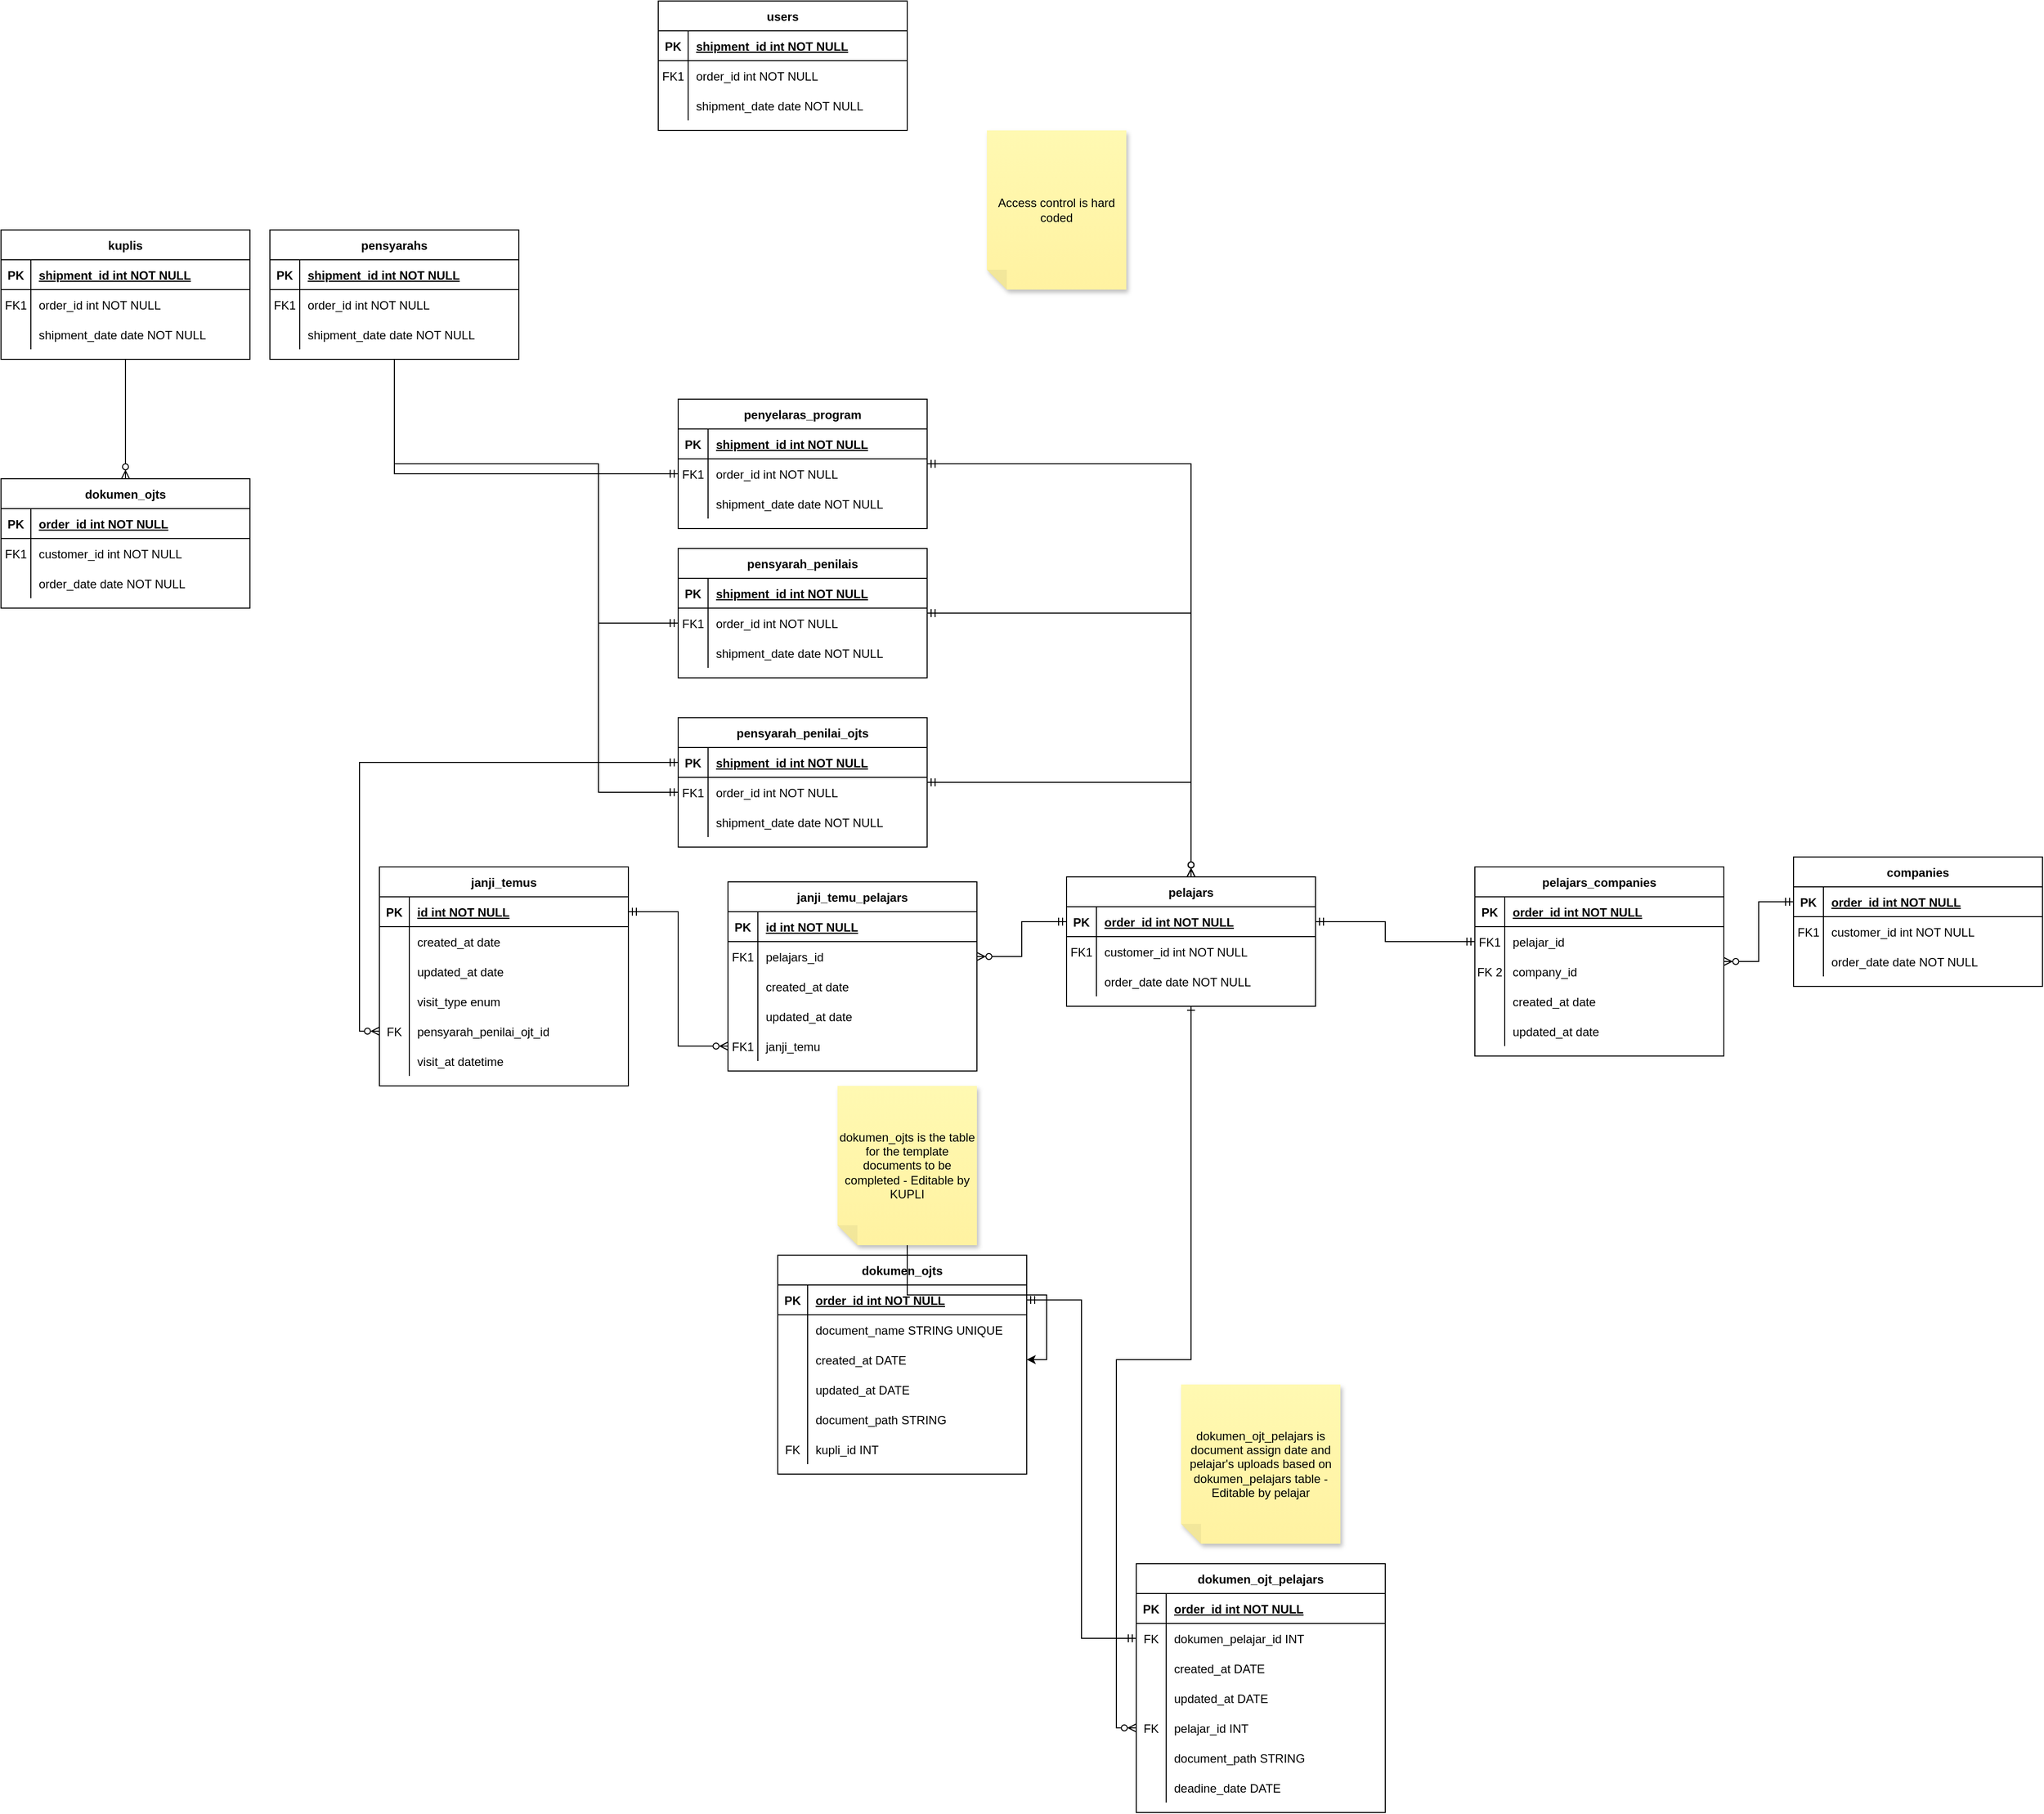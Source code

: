 <mxfile version="23.0.2" type="device">
  <diagram id="R2lEEEUBdFMjLlhIrx00" name="Page-1">
    <mxGraphModel dx="1114" dy="1773" grid="1" gridSize="10" guides="1" tooltips="1" connect="1" arrows="1" fold="1" page="1" pageScale="1" pageWidth="850" pageHeight="1100" math="0" shadow="0" extFonts="Permanent Marker^https://fonts.googleapis.com/css?family=Permanent+Marker">
      <root>
        <mxCell id="0" />
        <mxCell id="1" parent="0" />
        <mxCell id="HYn5PhLY5ar_pRgKZnjV-101" style="edgeStyle=orthogonalEdgeStyle;rounded=0;orthogonalLoop=1;jettySize=auto;html=1;entryX=0;entryY=0.5;entryDx=0;entryDy=0;endArrow=ERzeroToMany;endFill=0;startArrow=ERone;startFill=0;" parent="1" source="C-vyLk0tnHw3VtMMgP7b-2" target="j3ZGtN7tVCaf0foLIAE4-35" edge="1">
          <mxGeometry relative="1" as="geometry" />
        </mxCell>
        <mxCell id="LmFkNyrftHKES4ll5Caj-21" style="edgeStyle=orthogonalEdgeStyle;rounded=0;orthogonalLoop=1;jettySize=auto;html=1;entryX=0;entryY=0.5;entryDx=0;entryDy=0;endArrow=ERmandOne;endFill=0;startArrow=ERmandOne;startFill=0;exitX=1;exitY=0.5;exitDx=0;exitDy=0;" parent="1" source="C-vyLk0tnHw3VtMMgP7b-3" target="LmFkNyrftHKES4ll5Caj-5" edge="1">
          <mxGeometry relative="1" as="geometry">
            <Array as="points">
              <mxPoint x="1440" y="125" />
              <mxPoint x="1440" y="145" />
            </Array>
          </mxGeometry>
        </mxCell>
        <mxCell id="C-vyLk0tnHw3VtMMgP7b-2" value="pelajars" style="shape=table;startSize=30;container=1;collapsible=1;childLayout=tableLayout;fixedRows=1;rowLines=0;fontStyle=1;align=center;resizeLast=1;" parent="1" vertex="1">
          <mxGeometry x="1120" y="80" width="250" height="130" as="geometry" />
        </mxCell>
        <mxCell id="C-vyLk0tnHw3VtMMgP7b-3" value="" style="shape=partialRectangle;collapsible=0;dropTarget=0;pointerEvents=0;fillColor=none;points=[[0,0.5],[1,0.5]];portConstraint=eastwest;top=0;left=0;right=0;bottom=1;" parent="C-vyLk0tnHw3VtMMgP7b-2" vertex="1">
          <mxGeometry y="30" width="250" height="30" as="geometry" />
        </mxCell>
        <mxCell id="C-vyLk0tnHw3VtMMgP7b-4" value="PK" style="shape=partialRectangle;overflow=hidden;connectable=0;fillColor=none;top=0;left=0;bottom=0;right=0;fontStyle=1;" parent="C-vyLk0tnHw3VtMMgP7b-3" vertex="1">
          <mxGeometry width="30" height="30" as="geometry">
            <mxRectangle width="30" height="30" as="alternateBounds" />
          </mxGeometry>
        </mxCell>
        <mxCell id="C-vyLk0tnHw3VtMMgP7b-5" value="order_id int NOT NULL " style="shape=partialRectangle;overflow=hidden;connectable=0;fillColor=none;top=0;left=0;bottom=0;right=0;align=left;spacingLeft=6;fontStyle=5;" parent="C-vyLk0tnHw3VtMMgP7b-3" vertex="1">
          <mxGeometry x="30" width="220" height="30" as="geometry">
            <mxRectangle width="220" height="30" as="alternateBounds" />
          </mxGeometry>
        </mxCell>
        <mxCell id="C-vyLk0tnHw3VtMMgP7b-6" value="" style="shape=partialRectangle;collapsible=0;dropTarget=0;pointerEvents=0;fillColor=none;points=[[0,0.5],[1,0.5]];portConstraint=eastwest;top=0;left=0;right=0;bottom=0;" parent="C-vyLk0tnHw3VtMMgP7b-2" vertex="1">
          <mxGeometry y="60" width="250" height="30" as="geometry" />
        </mxCell>
        <mxCell id="C-vyLk0tnHw3VtMMgP7b-7" value="FK1" style="shape=partialRectangle;overflow=hidden;connectable=0;fillColor=none;top=0;left=0;bottom=0;right=0;" parent="C-vyLk0tnHw3VtMMgP7b-6" vertex="1">
          <mxGeometry width="30" height="30" as="geometry">
            <mxRectangle width="30" height="30" as="alternateBounds" />
          </mxGeometry>
        </mxCell>
        <mxCell id="C-vyLk0tnHw3VtMMgP7b-8" value="customer_id int NOT NULL" style="shape=partialRectangle;overflow=hidden;connectable=0;fillColor=none;top=0;left=0;bottom=0;right=0;align=left;spacingLeft=6;" parent="C-vyLk0tnHw3VtMMgP7b-6" vertex="1">
          <mxGeometry x="30" width="220" height="30" as="geometry">
            <mxRectangle width="220" height="30" as="alternateBounds" />
          </mxGeometry>
        </mxCell>
        <mxCell id="C-vyLk0tnHw3VtMMgP7b-9" value="" style="shape=partialRectangle;collapsible=0;dropTarget=0;pointerEvents=0;fillColor=none;points=[[0,0.5],[1,0.5]];portConstraint=eastwest;top=0;left=0;right=0;bottom=0;" parent="C-vyLk0tnHw3VtMMgP7b-2" vertex="1">
          <mxGeometry y="90" width="250" height="30" as="geometry" />
        </mxCell>
        <mxCell id="C-vyLk0tnHw3VtMMgP7b-10" value="" style="shape=partialRectangle;overflow=hidden;connectable=0;fillColor=none;top=0;left=0;bottom=0;right=0;" parent="C-vyLk0tnHw3VtMMgP7b-9" vertex="1">
          <mxGeometry width="30" height="30" as="geometry">
            <mxRectangle width="30" height="30" as="alternateBounds" />
          </mxGeometry>
        </mxCell>
        <mxCell id="C-vyLk0tnHw3VtMMgP7b-11" value="order_date date NOT NULL" style="shape=partialRectangle;overflow=hidden;connectable=0;fillColor=none;top=0;left=0;bottom=0;right=0;align=left;spacingLeft=6;" parent="C-vyLk0tnHw3VtMMgP7b-9" vertex="1">
          <mxGeometry x="30" width="220" height="30" as="geometry">
            <mxRectangle width="220" height="30" as="alternateBounds" />
          </mxGeometry>
        </mxCell>
        <mxCell id="HYn5PhLY5ar_pRgKZnjV-104" style="edgeStyle=orthogonalEdgeStyle;rounded=0;orthogonalLoop=1;jettySize=auto;html=1;entryX=0.5;entryY=0;entryDx=0;entryDy=0;endArrow=ERzeroToMany;endFill=0;startArrow=ERmandOne;startFill=0;" parent="1" source="C-vyLk0tnHw3VtMMgP7b-13" target="C-vyLk0tnHw3VtMMgP7b-2" edge="1">
          <mxGeometry relative="1" as="geometry" />
        </mxCell>
        <mxCell id="C-vyLk0tnHw3VtMMgP7b-13" value="pensyarah_penilais" style="shape=table;startSize=30;container=1;collapsible=1;childLayout=tableLayout;fixedRows=1;rowLines=0;fontStyle=1;align=center;resizeLast=1;" parent="1" vertex="1">
          <mxGeometry x="730" y="-250" width="250" height="130" as="geometry" />
        </mxCell>
        <mxCell id="C-vyLk0tnHw3VtMMgP7b-14" value="" style="shape=partialRectangle;collapsible=0;dropTarget=0;pointerEvents=0;fillColor=none;points=[[0,0.5],[1,0.5]];portConstraint=eastwest;top=0;left=0;right=0;bottom=1;" parent="C-vyLk0tnHw3VtMMgP7b-13" vertex="1">
          <mxGeometry y="30" width="250" height="30" as="geometry" />
        </mxCell>
        <mxCell id="C-vyLk0tnHw3VtMMgP7b-15" value="PK" style="shape=partialRectangle;overflow=hidden;connectable=0;fillColor=none;top=0;left=0;bottom=0;right=0;fontStyle=1;" parent="C-vyLk0tnHw3VtMMgP7b-14" vertex="1">
          <mxGeometry width="30" height="30" as="geometry">
            <mxRectangle width="30" height="30" as="alternateBounds" />
          </mxGeometry>
        </mxCell>
        <mxCell id="C-vyLk0tnHw3VtMMgP7b-16" value="shipment_id int NOT NULL " style="shape=partialRectangle;overflow=hidden;connectable=0;fillColor=none;top=0;left=0;bottom=0;right=0;align=left;spacingLeft=6;fontStyle=5;" parent="C-vyLk0tnHw3VtMMgP7b-14" vertex="1">
          <mxGeometry x="30" width="220" height="30" as="geometry">
            <mxRectangle width="220" height="30" as="alternateBounds" />
          </mxGeometry>
        </mxCell>
        <mxCell id="C-vyLk0tnHw3VtMMgP7b-17" value="" style="shape=partialRectangle;collapsible=0;dropTarget=0;pointerEvents=0;fillColor=none;points=[[0,0.5],[1,0.5]];portConstraint=eastwest;top=0;left=0;right=0;bottom=0;" parent="C-vyLk0tnHw3VtMMgP7b-13" vertex="1">
          <mxGeometry y="60" width="250" height="30" as="geometry" />
        </mxCell>
        <mxCell id="C-vyLk0tnHw3VtMMgP7b-18" value="FK1" style="shape=partialRectangle;overflow=hidden;connectable=0;fillColor=none;top=0;left=0;bottom=0;right=0;" parent="C-vyLk0tnHw3VtMMgP7b-17" vertex="1">
          <mxGeometry width="30" height="30" as="geometry">
            <mxRectangle width="30" height="30" as="alternateBounds" />
          </mxGeometry>
        </mxCell>
        <mxCell id="C-vyLk0tnHw3VtMMgP7b-19" value="order_id int NOT NULL" style="shape=partialRectangle;overflow=hidden;connectable=0;fillColor=none;top=0;left=0;bottom=0;right=0;align=left;spacingLeft=6;" parent="C-vyLk0tnHw3VtMMgP7b-17" vertex="1">
          <mxGeometry x="30" width="220" height="30" as="geometry">
            <mxRectangle width="220" height="30" as="alternateBounds" />
          </mxGeometry>
        </mxCell>
        <mxCell id="C-vyLk0tnHw3VtMMgP7b-20" value="" style="shape=partialRectangle;collapsible=0;dropTarget=0;pointerEvents=0;fillColor=none;points=[[0,0.5],[1,0.5]];portConstraint=eastwest;top=0;left=0;right=0;bottom=0;" parent="C-vyLk0tnHw3VtMMgP7b-13" vertex="1">
          <mxGeometry y="90" width="250" height="30" as="geometry" />
        </mxCell>
        <mxCell id="C-vyLk0tnHw3VtMMgP7b-21" value="" style="shape=partialRectangle;overflow=hidden;connectable=0;fillColor=none;top=0;left=0;bottom=0;right=0;" parent="C-vyLk0tnHw3VtMMgP7b-20" vertex="1">
          <mxGeometry width="30" height="30" as="geometry">
            <mxRectangle width="30" height="30" as="alternateBounds" />
          </mxGeometry>
        </mxCell>
        <mxCell id="C-vyLk0tnHw3VtMMgP7b-22" value="shipment_date date NOT NULL" style="shape=partialRectangle;overflow=hidden;connectable=0;fillColor=none;top=0;left=0;bottom=0;right=0;align=left;spacingLeft=6;" parent="C-vyLk0tnHw3VtMMgP7b-20" vertex="1">
          <mxGeometry x="30" width="220" height="30" as="geometry">
            <mxRectangle width="220" height="30" as="alternateBounds" />
          </mxGeometry>
        </mxCell>
        <mxCell id="HYn5PhLY5ar_pRgKZnjV-105" style="edgeStyle=orthogonalEdgeStyle;rounded=0;orthogonalLoop=1;jettySize=auto;html=1;entryX=0.5;entryY=0;entryDx=0;entryDy=0;endArrow=ERzeroToMany;endFill=0;startArrow=ERmandOne;startFill=0;" parent="1" source="HYn5PhLY5ar_pRgKZnjV-1" target="C-vyLk0tnHw3VtMMgP7b-2" edge="1">
          <mxGeometry relative="1" as="geometry" />
        </mxCell>
        <mxCell id="Z_wYfqFkW7ux3otvt7hH-59" style="edgeStyle=orthogonalEdgeStyle;rounded=0;orthogonalLoop=1;jettySize=auto;html=1;entryX=0;entryY=0.5;entryDx=0;entryDy=0;endArrow=ERzeroToMany;endFill=0;startArrow=ERmandOne;startFill=0;exitX=0;exitY=0.5;exitDx=0;exitDy=0;" parent="1" source="HYn5PhLY5ar_pRgKZnjV-2" target="Z_wYfqFkW7ux3otvt7hH-56" edge="1">
          <mxGeometry relative="1" as="geometry">
            <Array as="points">
              <mxPoint x="410" y="-35" />
              <mxPoint x="410" y="235" />
            </Array>
          </mxGeometry>
        </mxCell>
        <mxCell id="HYn5PhLY5ar_pRgKZnjV-1" value="pensyarah_penilai_ojts" style="shape=table;startSize=30;container=1;collapsible=1;childLayout=tableLayout;fixedRows=1;rowLines=0;fontStyle=1;align=center;resizeLast=1;" parent="1" vertex="1">
          <mxGeometry x="730" y="-80" width="250" height="130" as="geometry" />
        </mxCell>
        <mxCell id="HYn5PhLY5ar_pRgKZnjV-2" value="" style="shape=partialRectangle;collapsible=0;dropTarget=0;pointerEvents=0;fillColor=none;points=[[0,0.5],[1,0.5]];portConstraint=eastwest;top=0;left=0;right=0;bottom=1;" parent="HYn5PhLY5ar_pRgKZnjV-1" vertex="1">
          <mxGeometry y="30" width="250" height="30" as="geometry" />
        </mxCell>
        <mxCell id="HYn5PhLY5ar_pRgKZnjV-3" value="PK" style="shape=partialRectangle;overflow=hidden;connectable=0;fillColor=none;top=0;left=0;bottom=0;right=0;fontStyle=1;" parent="HYn5PhLY5ar_pRgKZnjV-2" vertex="1">
          <mxGeometry width="30" height="30" as="geometry">
            <mxRectangle width="30" height="30" as="alternateBounds" />
          </mxGeometry>
        </mxCell>
        <mxCell id="HYn5PhLY5ar_pRgKZnjV-4" value="shipment_id int NOT NULL " style="shape=partialRectangle;overflow=hidden;connectable=0;fillColor=none;top=0;left=0;bottom=0;right=0;align=left;spacingLeft=6;fontStyle=5;" parent="HYn5PhLY5ar_pRgKZnjV-2" vertex="1">
          <mxGeometry x="30" width="220" height="30" as="geometry">
            <mxRectangle width="220" height="30" as="alternateBounds" />
          </mxGeometry>
        </mxCell>
        <mxCell id="HYn5PhLY5ar_pRgKZnjV-5" value="" style="shape=partialRectangle;collapsible=0;dropTarget=0;pointerEvents=0;fillColor=none;points=[[0,0.5],[1,0.5]];portConstraint=eastwest;top=0;left=0;right=0;bottom=0;" parent="HYn5PhLY5ar_pRgKZnjV-1" vertex="1">
          <mxGeometry y="60" width="250" height="30" as="geometry" />
        </mxCell>
        <mxCell id="HYn5PhLY5ar_pRgKZnjV-6" value="FK1" style="shape=partialRectangle;overflow=hidden;connectable=0;fillColor=none;top=0;left=0;bottom=0;right=0;" parent="HYn5PhLY5ar_pRgKZnjV-5" vertex="1">
          <mxGeometry width="30" height="30" as="geometry">
            <mxRectangle width="30" height="30" as="alternateBounds" />
          </mxGeometry>
        </mxCell>
        <mxCell id="HYn5PhLY5ar_pRgKZnjV-7" value="order_id int NOT NULL" style="shape=partialRectangle;overflow=hidden;connectable=0;fillColor=none;top=0;left=0;bottom=0;right=0;align=left;spacingLeft=6;" parent="HYn5PhLY5ar_pRgKZnjV-5" vertex="1">
          <mxGeometry x="30" width="220" height="30" as="geometry">
            <mxRectangle width="220" height="30" as="alternateBounds" />
          </mxGeometry>
        </mxCell>
        <mxCell id="HYn5PhLY5ar_pRgKZnjV-8" value="" style="shape=partialRectangle;collapsible=0;dropTarget=0;pointerEvents=0;fillColor=none;points=[[0,0.5],[1,0.5]];portConstraint=eastwest;top=0;left=0;right=0;bottom=0;" parent="HYn5PhLY5ar_pRgKZnjV-1" vertex="1">
          <mxGeometry y="90" width="250" height="30" as="geometry" />
        </mxCell>
        <mxCell id="HYn5PhLY5ar_pRgKZnjV-9" value="" style="shape=partialRectangle;overflow=hidden;connectable=0;fillColor=none;top=0;left=0;bottom=0;right=0;" parent="HYn5PhLY5ar_pRgKZnjV-8" vertex="1">
          <mxGeometry width="30" height="30" as="geometry">
            <mxRectangle width="30" height="30" as="alternateBounds" />
          </mxGeometry>
        </mxCell>
        <mxCell id="HYn5PhLY5ar_pRgKZnjV-10" value="shipment_date date NOT NULL" style="shape=partialRectangle;overflow=hidden;connectable=0;fillColor=none;top=0;left=0;bottom=0;right=0;align=left;spacingLeft=6;" parent="HYn5PhLY5ar_pRgKZnjV-8" vertex="1">
          <mxGeometry x="30" width="220" height="30" as="geometry">
            <mxRectangle width="220" height="30" as="alternateBounds" />
          </mxGeometry>
        </mxCell>
        <mxCell id="HYn5PhLY5ar_pRgKZnjV-106" style="edgeStyle=orthogonalEdgeStyle;rounded=0;orthogonalLoop=1;jettySize=auto;html=1;entryX=0.5;entryY=0;entryDx=0;entryDy=0;endArrow=ERzeroToMany;endFill=0;startArrow=ERmandOne;startFill=0;" parent="1" source="HYn5PhLY5ar_pRgKZnjV-11" target="C-vyLk0tnHw3VtMMgP7b-2" edge="1">
          <mxGeometry relative="1" as="geometry" />
        </mxCell>
        <mxCell id="HYn5PhLY5ar_pRgKZnjV-11" value="penyelaras_program" style="shape=table;startSize=30;container=1;collapsible=1;childLayout=tableLayout;fixedRows=1;rowLines=0;fontStyle=1;align=center;resizeLast=1;" parent="1" vertex="1">
          <mxGeometry x="730" y="-400" width="250" height="130" as="geometry" />
        </mxCell>
        <mxCell id="HYn5PhLY5ar_pRgKZnjV-12" value="" style="shape=partialRectangle;collapsible=0;dropTarget=0;pointerEvents=0;fillColor=none;points=[[0,0.5],[1,0.5]];portConstraint=eastwest;top=0;left=0;right=0;bottom=1;" parent="HYn5PhLY5ar_pRgKZnjV-11" vertex="1">
          <mxGeometry y="30" width="250" height="30" as="geometry" />
        </mxCell>
        <mxCell id="HYn5PhLY5ar_pRgKZnjV-13" value="PK" style="shape=partialRectangle;overflow=hidden;connectable=0;fillColor=none;top=0;left=0;bottom=0;right=0;fontStyle=1;" parent="HYn5PhLY5ar_pRgKZnjV-12" vertex="1">
          <mxGeometry width="30" height="30" as="geometry">
            <mxRectangle width="30" height="30" as="alternateBounds" />
          </mxGeometry>
        </mxCell>
        <mxCell id="HYn5PhLY5ar_pRgKZnjV-14" value="shipment_id int NOT NULL " style="shape=partialRectangle;overflow=hidden;connectable=0;fillColor=none;top=0;left=0;bottom=0;right=0;align=left;spacingLeft=6;fontStyle=5;" parent="HYn5PhLY5ar_pRgKZnjV-12" vertex="1">
          <mxGeometry x="30" width="220" height="30" as="geometry">
            <mxRectangle width="220" height="30" as="alternateBounds" />
          </mxGeometry>
        </mxCell>
        <mxCell id="HYn5PhLY5ar_pRgKZnjV-15" value="" style="shape=partialRectangle;collapsible=0;dropTarget=0;pointerEvents=0;fillColor=none;points=[[0,0.5],[1,0.5]];portConstraint=eastwest;top=0;left=0;right=0;bottom=0;" parent="HYn5PhLY5ar_pRgKZnjV-11" vertex="1">
          <mxGeometry y="60" width="250" height="30" as="geometry" />
        </mxCell>
        <mxCell id="HYn5PhLY5ar_pRgKZnjV-16" value="FK1" style="shape=partialRectangle;overflow=hidden;connectable=0;fillColor=none;top=0;left=0;bottom=0;right=0;" parent="HYn5PhLY5ar_pRgKZnjV-15" vertex="1">
          <mxGeometry width="30" height="30" as="geometry">
            <mxRectangle width="30" height="30" as="alternateBounds" />
          </mxGeometry>
        </mxCell>
        <mxCell id="HYn5PhLY5ar_pRgKZnjV-17" value="order_id int NOT NULL" style="shape=partialRectangle;overflow=hidden;connectable=0;fillColor=none;top=0;left=0;bottom=0;right=0;align=left;spacingLeft=6;" parent="HYn5PhLY5ar_pRgKZnjV-15" vertex="1">
          <mxGeometry x="30" width="220" height="30" as="geometry">
            <mxRectangle width="220" height="30" as="alternateBounds" />
          </mxGeometry>
        </mxCell>
        <mxCell id="HYn5PhLY5ar_pRgKZnjV-18" value="" style="shape=partialRectangle;collapsible=0;dropTarget=0;pointerEvents=0;fillColor=none;points=[[0,0.5],[1,0.5]];portConstraint=eastwest;top=0;left=0;right=0;bottom=0;" parent="HYn5PhLY5ar_pRgKZnjV-11" vertex="1">
          <mxGeometry y="90" width="250" height="30" as="geometry" />
        </mxCell>
        <mxCell id="HYn5PhLY5ar_pRgKZnjV-19" value="" style="shape=partialRectangle;overflow=hidden;connectable=0;fillColor=none;top=0;left=0;bottom=0;right=0;" parent="HYn5PhLY5ar_pRgKZnjV-18" vertex="1">
          <mxGeometry width="30" height="30" as="geometry">
            <mxRectangle width="30" height="30" as="alternateBounds" />
          </mxGeometry>
        </mxCell>
        <mxCell id="HYn5PhLY5ar_pRgKZnjV-20" value="shipment_date date NOT NULL" style="shape=partialRectangle;overflow=hidden;connectable=0;fillColor=none;top=0;left=0;bottom=0;right=0;align=left;spacingLeft=6;" parent="HYn5PhLY5ar_pRgKZnjV-18" vertex="1">
          <mxGeometry x="30" width="220" height="30" as="geometry">
            <mxRectangle width="220" height="30" as="alternateBounds" />
          </mxGeometry>
        </mxCell>
        <mxCell id="HYn5PhLY5ar_pRgKZnjV-152" style="edgeStyle=orthogonalEdgeStyle;rounded=0;orthogonalLoop=1;jettySize=auto;html=1;entryX=0.5;entryY=0;entryDx=0;entryDy=0;endArrow=ERzeroToMany;endFill=0;" parent="1" source="HYn5PhLY5ar_pRgKZnjV-21" target="HYn5PhLY5ar_pRgKZnjV-31" edge="1">
          <mxGeometry relative="1" as="geometry" />
        </mxCell>
        <mxCell id="HYn5PhLY5ar_pRgKZnjV-21" value="kuplis" style="shape=table;startSize=30;container=1;collapsible=1;childLayout=tableLayout;fixedRows=1;rowLines=0;fontStyle=1;align=center;resizeLast=1;" parent="1" vertex="1">
          <mxGeometry x="50" y="-570" width="250" height="130" as="geometry" />
        </mxCell>
        <mxCell id="HYn5PhLY5ar_pRgKZnjV-22" value="" style="shape=partialRectangle;collapsible=0;dropTarget=0;pointerEvents=0;fillColor=none;points=[[0,0.5],[1,0.5]];portConstraint=eastwest;top=0;left=0;right=0;bottom=1;" parent="HYn5PhLY5ar_pRgKZnjV-21" vertex="1">
          <mxGeometry y="30" width="250" height="30" as="geometry" />
        </mxCell>
        <mxCell id="HYn5PhLY5ar_pRgKZnjV-23" value="PK" style="shape=partialRectangle;overflow=hidden;connectable=0;fillColor=none;top=0;left=0;bottom=0;right=0;fontStyle=1;" parent="HYn5PhLY5ar_pRgKZnjV-22" vertex="1">
          <mxGeometry width="30" height="30" as="geometry">
            <mxRectangle width="30" height="30" as="alternateBounds" />
          </mxGeometry>
        </mxCell>
        <mxCell id="HYn5PhLY5ar_pRgKZnjV-24" value="shipment_id int NOT NULL " style="shape=partialRectangle;overflow=hidden;connectable=0;fillColor=none;top=0;left=0;bottom=0;right=0;align=left;spacingLeft=6;fontStyle=5;" parent="HYn5PhLY5ar_pRgKZnjV-22" vertex="1">
          <mxGeometry x="30" width="220" height="30" as="geometry">
            <mxRectangle width="220" height="30" as="alternateBounds" />
          </mxGeometry>
        </mxCell>
        <mxCell id="HYn5PhLY5ar_pRgKZnjV-25" value="" style="shape=partialRectangle;collapsible=0;dropTarget=0;pointerEvents=0;fillColor=none;points=[[0,0.5],[1,0.5]];portConstraint=eastwest;top=0;left=0;right=0;bottom=0;" parent="HYn5PhLY5ar_pRgKZnjV-21" vertex="1">
          <mxGeometry y="60" width="250" height="30" as="geometry" />
        </mxCell>
        <mxCell id="HYn5PhLY5ar_pRgKZnjV-26" value="FK1" style="shape=partialRectangle;overflow=hidden;connectable=0;fillColor=none;top=0;left=0;bottom=0;right=0;" parent="HYn5PhLY5ar_pRgKZnjV-25" vertex="1">
          <mxGeometry width="30" height="30" as="geometry">
            <mxRectangle width="30" height="30" as="alternateBounds" />
          </mxGeometry>
        </mxCell>
        <mxCell id="HYn5PhLY5ar_pRgKZnjV-27" value="order_id int NOT NULL" style="shape=partialRectangle;overflow=hidden;connectable=0;fillColor=none;top=0;left=0;bottom=0;right=0;align=left;spacingLeft=6;" parent="HYn5PhLY5ar_pRgKZnjV-25" vertex="1">
          <mxGeometry x="30" width="220" height="30" as="geometry">
            <mxRectangle width="220" height="30" as="alternateBounds" />
          </mxGeometry>
        </mxCell>
        <mxCell id="HYn5PhLY5ar_pRgKZnjV-28" value="" style="shape=partialRectangle;collapsible=0;dropTarget=0;pointerEvents=0;fillColor=none;points=[[0,0.5],[1,0.5]];portConstraint=eastwest;top=0;left=0;right=0;bottom=0;" parent="HYn5PhLY5ar_pRgKZnjV-21" vertex="1">
          <mxGeometry y="90" width="250" height="30" as="geometry" />
        </mxCell>
        <mxCell id="HYn5PhLY5ar_pRgKZnjV-29" value="" style="shape=partialRectangle;overflow=hidden;connectable=0;fillColor=none;top=0;left=0;bottom=0;right=0;" parent="HYn5PhLY5ar_pRgKZnjV-28" vertex="1">
          <mxGeometry width="30" height="30" as="geometry">
            <mxRectangle width="30" height="30" as="alternateBounds" />
          </mxGeometry>
        </mxCell>
        <mxCell id="HYn5PhLY5ar_pRgKZnjV-30" value="shipment_date date NOT NULL" style="shape=partialRectangle;overflow=hidden;connectable=0;fillColor=none;top=0;left=0;bottom=0;right=0;align=left;spacingLeft=6;" parent="HYn5PhLY5ar_pRgKZnjV-28" vertex="1">
          <mxGeometry x="30" width="220" height="30" as="geometry">
            <mxRectangle width="220" height="30" as="alternateBounds" />
          </mxGeometry>
        </mxCell>
        <mxCell id="HYn5PhLY5ar_pRgKZnjV-31" value="dokumen_ojts" style="shape=table;startSize=30;container=1;collapsible=1;childLayout=tableLayout;fixedRows=1;rowLines=0;fontStyle=1;align=center;resizeLast=1;" parent="1" vertex="1">
          <mxGeometry x="50" y="-320" width="250" height="130" as="geometry" />
        </mxCell>
        <mxCell id="HYn5PhLY5ar_pRgKZnjV-32" value="" style="shape=partialRectangle;collapsible=0;dropTarget=0;pointerEvents=0;fillColor=none;points=[[0,0.5],[1,0.5]];portConstraint=eastwest;top=0;left=0;right=0;bottom=1;" parent="HYn5PhLY5ar_pRgKZnjV-31" vertex="1">
          <mxGeometry y="30" width="250" height="30" as="geometry" />
        </mxCell>
        <mxCell id="HYn5PhLY5ar_pRgKZnjV-33" value="PK" style="shape=partialRectangle;overflow=hidden;connectable=0;fillColor=none;top=0;left=0;bottom=0;right=0;fontStyle=1;" parent="HYn5PhLY5ar_pRgKZnjV-32" vertex="1">
          <mxGeometry width="30" height="30" as="geometry">
            <mxRectangle width="30" height="30" as="alternateBounds" />
          </mxGeometry>
        </mxCell>
        <mxCell id="HYn5PhLY5ar_pRgKZnjV-34" value="order_id int NOT NULL " style="shape=partialRectangle;overflow=hidden;connectable=0;fillColor=none;top=0;left=0;bottom=0;right=0;align=left;spacingLeft=6;fontStyle=5;" parent="HYn5PhLY5ar_pRgKZnjV-32" vertex="1">
          <mxGeometry x="30" width="220" height="30" as="geometry">
            <mxRectangle width="220" height="30" as="alternateBounds" />
          </mxGeometry>
        </mxCell>
        <mxCell id="HYn5PhLY5ar_pRgKZnjV-35" value="" style="shape=partialRectangle;collapsible=0;dropTarget=0;pointerEvents=0;fillColor=none;points=[[0,0.5],[1,0.5]];portConstraint=eastwest;top=0;left=0;right=0;bottom=0;" parent="HYn5PhLY5ar_pRgKZnjV-31" vertex="1">
          <mxGeometry y="60" width="250" height="30" as="geometry" />
        </mxCell>
        <mxCell id="HYn5PhLY5ar_pRgKZnjV-36" value="FK1" style="shape=partialRectangle;overflow=hidden;connectable=0;fillColor=none;top=0;left=0;bottom=0;right=0;" parent="HYn5PhLY5ar_pRgKZnjV-35" vertex="1">
          <mxGeometry width="30" height="30" as="geometry">
            <mxRectangle width="30" height="30" as="alternateBounds" />
          </mxGeometry>
        </mxCell>
        <mxCell id="HYn5PhLY5ar_pRgKZnjV-37" value="customer_id int NOT NULL" style="shape=partialRectangle;overflow=hidden;connectable=0;fillColor=none;top=0;left=0;bottom=0;right=0;align=left;spacingLeft=6;" parent="HYn5PhLY5ar_pRgKZnjV-35" vertex="1">
          <mxGeometry x="30" width="220" height="30" as="geometry">
            <mxRectangle width="220" height="30" as="alternateBounds" />
          </mxGeometry>
        </mxCell>
        <mxCell id="HYn5PhLY5ar_pRgKZnjV-38" value="" style="shape=partialRectangle;collapsible=0;dropTarget=0;pointerEvents=0;fillColor=none;points=[[0,0.5],[1,0.5]];portConstraint=eastwest;top=0;left=0;right=0;bottom=0;" parent="HYn5PhLY5ar_pRgKZnjV-31" vertex="1">
          <mxGeometry y="90" width="250" height="30" as="geometry" />
        </mxCell>
        <mxCell id="HYn5PhLY5ar_pRgKZnjV-39" value="" style="shape=partialRectangle;overflow=hidden;connectable=0;fillColor=none;top=0;left=0;bottom=0;right=0;" parent="HYn5PhLY5ar_pRgKZnjV-38" vertex="1">
          <mxGeometry width="30" height="30" as="geometry">
            <mxRectangle width="30" height="30" as="alternateBounds" />
          </mxGeometry>
        </mxCell>
        <mxCell id="HYn5PhLY5ar_pRgKZnjV-40" value="order_date date NOT NULL" style="shape=partialRectangle;overflow=hidden;connectable=0;fillColor=none;top=0;left=0;bottom=0;right=0;align=left;spacingLeft=6;" parent="HYn5PhLY5ar_pRgKZnjV-38" vertex="1">
          <mxGeometry x="30" width="220" height="30" as="geometry">
            <mxRectangle width="220" height="30" as="alternateBounds" />
          </mxGeometry>
        </mxCell>
        <mxCell id="HYn5PhLY5ar_pRgKZnjV-41" value="dokumen_ojts" style="shape=table;startSize=30;container=1;collapsible=1;childLayout=tableLayout;fixedRows=1;rowLines=0;fontStyle=1;align=center;resizeLast=1;" parent="1" vertex="1">
          <mxGeometry x="830" y="460" width="250" height="220" as="geometry" />
        </mxCell>
        <mxCell id="HYn5PhLY5ar_pRgKZnjV-42" value="" style="shape=partialRectangle;collapsible=0;dropTarget=0;pointerEvents=0;fillColor=none;points=[[0,0.5],[1,0.5]];portConstraint=eastwest;top=0;left=0;right=0;bottom=1;" parent="HYn5PhLY5ar_pRgKZnjV-41" vertex="1">
          <mxGeometry y="30" width="250" height="30" as="geometry" />
        </mxCell>
        <mxCell id="HYn5PhLY5ar_pRgKZnjV-43" value="PK" style="shape=partialRectangle;overflow=hidden;connectable=0;fillColor=none;top=0;left=0;bottom=0;right=0;fontStyle=1;" parent="HYn5PhLY5ar_pRgKZnjV-42" vertex="1">
          <mxGeometry width="30" height="30" as="geometry">
            <mxRectangle width="30" height="30" as="alternateBounds" />
          </mxGeometry>
        </mxCell>
        <mxCell id="HYn5PhLY5ar_pRgKZnjV-44" value="order_id int NOT NULL " style="shape=partialRectangle;overflow=hidden;connectable=0;fillColor=none;top=0;left=0;bottom=0;right=0;align=left;spacingLeft=6;fontStyle=5;" parent="HYn5PhLY5ar_pRgKZnjV-42" vertex="1">
          <mxGeometry x="30" width="220" height="30" as="geometry">
            <mxRectangle width="220" height="30" as="alternateBounds" />
          </mxGeometry>
        </mxCell>
        <mxCell id="HYn5PhLY5ar_pRgKZnjV-45" value="" style="shape=partialRectangle;collapsible=0;dropTarget=0;pointerEvents=0;fillColor=none;points=[[0,0.5],[1,0.5]];portConstraint=eastwest;top=0;left=0;right=0;bottom=0;" parent="HYn5PhLY5ar_pRgKZnjV-41" vertex="1">
          <mxGeometry y="60" width="250" height="30" as="geometry" />
        </mxCell>
        <mxCell id="HYn5PhLY5ar_pRgKZnjV-46" value="" style="shape=partialRectangle;overflow=hidden;connectable=0;fillColor=none;top=0;left=0;bottom=0;right=0;" parent="HYn5PhLY5ar_pRgKZnjV-45" vertex="1">
          <mxGeometry width="30" height="30" as="geometry">
            <mxRectangle width="30" height="30" as="alternateBounds" />
          </mxGeometry>
        </mxCell>
        <mxCell id="HYn5PhLY5ar_pRgKZnjV-47" value="document_name STRING UNIQUE" style="shape=partialRectangle;overflow=hidden;connectable=0;fillColor=none;top=0;left=0;bottom=0;right=0;align=left;spacingLeft=6;" parent="HYn5PhLY5ar_pRgKZnjV-45" vertex="1">
          <mxGeometry x="30" width="220" height="30" as="geometry">
            <mxRectangle width="220" height="30" as="alternateBounds" />
          </mxGeometry>
        </mxCell>
        <mxCell id="HYn5PhLY5ar_pRgKZnjV-48" value="" style="shape=partialRectangle;collapsible=0;dropTarget=0;pointerEvents=0;fillColor=none;points=[[0,0.5],[1,0.5]];portConstraint=eastwest;top=0;left=0;right=0;bottom=0;" parent="HYn5PhLY5ar_pRgKZnjV-41" vertex="1">
          <mxGeometry y="90" width="250" height="30" as="geometry" />
        </mxCell>
        <mxCell id="HYn5PhLY5ar_pRgKZnjV-49" value="" style="shape=partialRectangle;overflow=hidden;connectable=0;fillColor=none;top=0;left=0;bottom=0;right=0;" parent="HYn5PhLY5ar_pRgKZnjV-48" vertex="1">
          <mxGeometry width="30" height="30" as="geometry">
            <mxRectangle width="30" height="30" as="alternateBounds" />
          </mxGeometry>
        </mxCell>
        <mxCell id="HYn5PhLY5ar_pRgKZnjV-50" value="created_at DATE" style="shape=partialRectangle;overflow=hidden;connectable=0;fillColor=none;top=0;left=0;bottom=0;right=0;align=left;spacingLeft=6;" parent="HYn5PhLY5ar_pRgKZnjV-48" vertex="1">
          <mxGeometry x="30" width="220" height="30" as="geometry">
            <mxRectangle width="220" height="30" as="alternateBounds" />
          </mxGeometry>
        </mxCell>
        <mxCell id="j3ZGtN7tVCaf0foLIAE4-1" value="" style="shape=partialRectangle;collapsible=0;dropTarget=0;pointerEvents=0;fillColor=none;points=[[0,0.5],[1,0.5]];portConstraint=eastwest;top=0;left=0;right=0;bottom=0;" parent="HYn5PhLY5ar_pRgKZnjV-41" vertex="1">
          <mxGeometry y="120" width="250" height="30" as="geometry" />
        </mxCell>
        <mxCell id="j3ZGtN7tVCaf0foLIAE4-2" value="" style="shape=partialRectangle;overflow=hidden;connectable=0;fillColor=none;top=0;left=0;bottom=0;right=0;" parent="j3ZGtN7tVCaf0foLIAE4-1" vertex="1">
          <mxGeometry width="30" height="30" as="geometry">
            <mxRectangle width="30" height="30" as="alternateBounds" />
          </mxGeometry>
        </mxCell>
        <mxCell id="j3ZGtN7tVCaf0foLIAE4-3" value="updated_at DATE" style="shape=partialRectangle;overflow=hidden;connectable=0;fillColor=none;top=0;left=0;bottom=0;right=0;align=left;spacingLeft=6;" parent="j3ZGtN7tVCaf0foLIAE4-1" vertex="1">
          <mxGeometry x="30" width="220" height="30" as="geometry">
            <mxRectangle width="220" height="30" as="alternateBounds" />
          </mxGeometry>
        </mxCell>
        <mxCell id="j3ZGtN7tVCaf0foLIAE4-8" value="" style="shape=partialRectangle;collapsible=0;dropTarget=0;pointerEvents=0;fillColor=none;points=[[0,0.5],[1,0.5]];portConstraint=eastwest;top=0;left=0;right=0;bottom=0;" parent="HYn5PhLY5ar_pRgKZnjV-41" vertex="1">
          <mxGeometry y="150" width="250" height="30" as="geometry" />
        </mxCell>
        <mxCell id="j3ZGtN7tVCaf0foLIAE4-9" value="" style="shape=partialRectangle;overflow=hidden;connectable=0;fillColor=none;top=0;left=0;bottom=0;right=0;" parent="j3ZGtN7tVCaf0foLIAE4-8" vertex="1">
          <mxGeometry width="30" height="30" as="geometry">
            <mxRectangle width="30" height="30" as="alternateBounds" />
          </mxGeometry>
        </mxCell>
        <mxCell id="j3ZGtN7tVCaf0foLIAE4-10" value="document_path STRING" style="shape=partialRectangle;overflow=hidden;connectable=0;fillColor=none;top=0;left=0;bottom=0;right=0;align=left;spacingLeft=6;" parent="j3ZGtN7tVCaf0foLIAE4-8" vertex="1">
          <mxGeometry x="30" width="220" height="30" as="geometry">
            <mxRectangle width="220" height="30" as="alternateBounds" />
          </mxGeometry>
        </mxCell>
        <mxCell id="j3ZGtN7tVCaf0foLIAE4-40" value="" style="shape=partialRectangle;collapsible=0;dropTarget=0;pointerEvents=0;fillColor=none;points=[[0,0.5],[1,0.5]];portConstraint=eastwest;top=0;left=0;right=0;bottom=0;" parent="HYn5PhLY5ar_pRgKZnjV-41" vertex="1">
          <mxGeometry y="180" width="250" height="30" as="geometry" />
        </mxCell>
        <mxCell id="j3ZGtN7tVCaf0foLIAE4-41" value="FK" style="shape=partialRectangle;overflow=hidden;connectable=0;fillColor=none;top=0;left=0;bottom=0;right=0;" parent="j3ZGtN7tVCaf0foLIAE4-40" vertex="1">
          <mxGeometry width="30" height="30" as="geometry">
            <mxRectangle width="30" height="30" as="alternateBounds" />
          </mxGeometry>
        </mxCell>
        <mxCell id="j3ZGtN7tVCaf0foLIAE4-42" value="kupli_id INT" style="shape=partialRectangle;overflow=hidden;connectable=0;fillColor=none;top=0;left=0;bottom=0;right=0;align=left;spacingLeft=6;" parent="j3ZGtN7tVCaf0foLIAE4-40" vertex="1">
          <mxGeometry x="30" width="220" height="30" as="geometry">
            <mxRectangle width="220" height="30" as="alternateBounds" />
          </mxGeometry>
        </mxCell>
        <mxCell id="HYn5PhLY5ar_pRgKZnjV-113" style="edgeStyle=orthogonalEdgeStyle;rounded=0;orthogonalLoop=1;jettySize=auto;html=1;entryX=0;entryY=0.5;entryDx=0;entryDy=0;endArrow=ERmandOne;endFill=0;" parent="1" source="HYn5PhLY5ar_pRgKZnjV-81" target="HYn5PhLY5ar_pRgKZnjV-15" edge="1">
          <mxGeometry relative="1" as="geometry" />
        </mxCell>
        <mxCell id="HYn5PhLY5ar_pRgKZnjV-114" style="edgeStyle=orthogonalEdgeStyle;rounded=0;orthogonalLoop=1;jettySize=auto;html=1;entryX=0;entryY=0.5;entryDx=0;entryDy=0;endArrow=ERmandOne;endFill=0;" parent="1" source="HYn5PhLY5ar_pRgKZnjV-81" target="C-vyLk0tnHw3VtMMgP7b-17" edge="1">
          <mxGeometry relative="1" as="geometry">
            <Array as="points">
              <mxPoint x="650" y="-335" />
              <mxPoint x="650" y="-175" />
            </Array>
          </mxGeometry>
        </mxCell>
        <mxCell id="HYn5PhLY5ar_pRgKZnjV-115" style="edgeStyle=orthogonalEdgeStyle;rounded=0;orthogonalLoop=1;jettySize=auto;html=1;entryX=0;entryY=0.5;entryDx=0;entryDy=0;endArrow=ERmandOne;endFill=0;" parent="1" source="HYn5PhLY5ar_pRgKZnjV-81" target="HYn5PhLY5ar_pRgKZnjV-5" edge="1">
          <mxGeometry relative="1" as="geometry">
            <Array as="points">
              <mxPoint x="650" y="-335" />
              <mxPoint x="650" y="-5" />
            </Array>
          </mxGeometry>
        </mxCell>
        <mxCell id="HYn5PhLY5ar_pRgKZnjV-81" value="pensyarahs" style="shape=table;startSize=30;container=1;collapsible=1;childLayout=tableLayout;fixedRows=1;rowLines=0;fontStyle=1;align=center;resizeLast=1;" parent="1" vertex="1">
          <mxGeometry x="320" y="-570" width="250" height="130" as="geometry" />
        </mxCell>
        <mxCell id="HYn5PhLY5ar_pRgKZnjV-82" value="" style="shape=partialRectangle;collapsible=0;dropTarget=0;pointerEvents=0;fillColor=none;points=[[0,0.5],[1,0.5]];portConstraint=eastwest;top=0;left=0;right=0;bottom=1;" parent="HYn5PhLY5ar_pRgKZnjV-81" vertex="1">
          <mxGeometry y="30" width="250" height="30" as="geometry" />
        </mxCell>
        <mxCell id="HYn5PhLY5ar_pRgKZnjV-83" value="PK" style="shape=partialRectangle;overflow=hidden;connectable=0;fillColor=none;top=0;left=0;bottom=0;right=0;fontStyle=1;" parent="HYn5PhLY5ar_pRgKZnjV-82" vertex="1">
          <mxGeometry width="30" height="30" as="geometry">
            <mxRectangle width="30" height="30" as="alternateBounds" />
          </mxGeometry>
        </mxCell>
        <mxCell id="HYn5PhLY5ar_pRgKZnjV-84" value="shipment_id int NOT NULL " style="shape=partialRectangle;overflow=hidden;connectable=0;fillColor=none;top=0;left=0;bottom=0;right=0;align=left;spacingLeft=6;fontStyle=5;" parent="HYn5PhLY5ar_pRgKZnjV-82" vertex="1">
          <mxGeometry x="30" width="220" height="30" as="geometry">
            <mxRectangle width="220" height="30" as="alternateBounds" />
          </mxGeometry>
        </mxCell>
        <mxCell id="HYn5PhLY5ar_pRgKZnjV-85" value="" style="shape=partialRectangle;collapsible=0;dropTarget=0;pointerEvents=0;fillColor=none;points=[[0,0.5],[1,0.5]];portConstraint=eastwest;top=0;left=0;right=0;bottom=0;" parent="HYn5PhLY5ar_pRgKZnjV-81" vertex="1">
          <mxGeometry y="60" width="250" height="30" as="geometry" />
        </mxCell>
        <mxCell id="HYn5PhLY5ar_pRgKZnjV-86" value="FK1" style="shape=partialRectangle;overflow=hidden;connectable=0;fillColor=none;top=0;left=0;bottom=0;right=0;" parent="HYn5PhLY5ar_pRgKZnjV-85" vertex="1">
          <mxGeometry width="30" height="30" as="geometry">
            <mxRectangle width="30" height="30" as="alternateBounds" />
          </mxGeometry>
        </mxCell>
        <mxCell id="HYn5PhLY5ar_pRgKZnjV-87" value="order_id int NOT NULL" style="shape=partialRectangle;overflow=hidden;connectable=0;fillColor=none;top=0;left=0;bottom=0;right=0;align=left;spacingLeft=6;" parent="HYn5PhLY5ar_pRgKZnjV-85" vertex="1">
          <mxGeometry x="30" width="220" height="30" as="geometry">
            <mxRectangle width="220" height="30" as="alternateBounds" />
          </mxGeometry>
        </mxCell>
        <mxCell id="HYn5PhLY5ar_pRgKZnjV-88" value="" style="shape=partialRectangle;collapsible=0;dropTarget=0;pointerEvents=0;fillColor=none;points=[[0,0.5],[1,0.5]];portConstraint=eastwest;top=0;left=0;right=0;bottom=0;" parent="HYn5PhLY5ar_pRgKZnjV-81" vertex="1">
          <mxGeometry y="90" width="250" height="30" as="geometry" />
        </mxCell>
        <mxCell id="HYn5PhLY5ar_pRgKZnjV-89" value="" style="shape=partialRectangle;overflow=hidden;connectable=0;fillColor=none;top=0;left=0;bottom=0;right=0;" parent="HYn5PhLY5ar_pRgKZnjV-88" vertex="1">
          <mxGeometry width="30" height="30" as="geometry">
            <mxRectangle width="30" height="30" as="alternateBounds" />
          </mxGeometry>
        </mxCell>
        <mxCell id="HYn5PhLY5ar_pRgKZnjV-90" value="shipment_date date NOT NULL" style="shape=partialRectangle;overflow=hidden;connectable=0;fillColor=none;top=0;left=0;bottom=0;right=0;align=left;spacingLeft=6;" parent="HYn5PhLY5ar_pRgKZnjV-88" vertex="1">
          <mxGeometry x="30" width="220" height="30" as="geometry">
            <mxRectangle width="220" height="30" as="alternateBounds" />
          </mxGeometry>
        </mxCell>
        <mxCell id="HYn5PhLY5ar_pRgKZnjV-130" value="Access control is hard coded" style="shape=note;whiteSpace=wrap;html=1;backgroundOutline=1;fontColor=#000000;darkOpacity=0.05;fillColor=#FFF9B2;strokeColor=none;fillStyle=solid;direction=west;gradientDirection=north;gradientColor=#FFF2A1;shadow=1;size=20;pointerEvents=1;" parent="1" vertex="1">
          <mxGeometry x="1040" y="-670" width="140" height="160" as="geometry" />
        </mxCell>
        <mxCell id="HYn5PhLY5ar_pRgKZnjV-142" value="users" style="shape=table;startSize=30;container=1;collapsible=1;childLayout=tableLayout;fixedRows=1;rowLines=0;fontStyle=1;align=center;resizeLast=1;" parent="1" vertex="1">
          <mxGeometry x="710" y="-800" width="250" height="130" as="geometry" />
        </mxCell>
        <mxCell id="HYn5PhLY5ar_pRgKZnjV-143" value="" style="shape=partialRectangle;collapsible=0;dropTarget=0;pointerEvents=0;fillColor=none;points=[[0,0.5],[1,0.5]];portConstraint=eastwest;top=0;left=0;right=0;bottom=1;" parent="HYn5PhLY5ar_pRgKZnjV-142" vertex="1">
          <mxGeometry y="30" width="250" height="30" as="geometry" />
        </mxCell>
        <mxCell id="HYn5PhLY5ar_pRgKZnjV-144" value="PK" style="shape=partialRectangle;overflow=hidden;connectable=0;fillColor=none;top=0;left=0;bottom=0;right=0;fontStyle=1;" parent="HYn5PhLY5ar_pRgKZnjV-143" vertex="1">
          <mxGeometry width="30" height="30" as="geometry">
            <mxRectangle width="30" height="30" as="alternateBounds" />
          </mxGeometry>
        </mxCell>
        <mxCell id="HYn5PhLY5ar_pRgKZnjV-145" value="shipment_id int NOT NULL " style="shape=partialRectangle;overflow=hidden;connectable=0;fillColor=none;top=0;left=0;bottom=0;right=0;align=left;spacingLeft=6;fontStyle=5;" parent="HYn5PhLY5ar_pRgKZnjV-143" vertex="1">
          <mxGeometry x="30" width="220" height="30" as="geometry">
            <mxRectangle width="220" height="30" as="alternateBounds" />
          </mxGeometry>
        </mxCell>
        <mxCell id="HYn5PhLY5ar_pRgKZnjV-146" value="" style="shape=partialRectangle;collapsible=0;dropTarget=0;pointerEvents=0;fillColor=none;points=[[0,0.5],[1,0.5]];portConstraint=eastwest;top=0;left=0;right=0;bottom=0;" parent="HYn5PhLY5ar_pRgKZnjV-142" vertex="1">
          <mxGeometry y="60" width="250" height="30" as="geometry" />
        </mxCell>
        <mxCell id="HYn5PhLY5ar_pRgKZnjV-147" value="FK1" style="shape=partialRectangle;overflow=hidden;connectable=0;fillColor=none;top=0;left=0;bottom=0;right=0;" parent="HYn5PhLY5ar_pRgKZnjV-146" vertex="1">
          <mxGeometry width="30" height="30" as="geometry">
            <mxRectangle width="30" height="30" as="alternateBounds" />
          </mxGeometry>
        </mxCell>
        <mxCell id="HYn5PhLY5ar_pRgKZnjV-148" value="order_id int NOT NULL" style="shape=partialRectangle;overflow=hidden;connectable=0;fillColor=none;top=0;left=0;bottom=0;right=0;align=left;spacingLeft=6;" parent="HYn5PhLY5ar_pRgKZnjV-146" vertex="1">
          <mxGeometry x="30" width="220" height="30" as="geometry">
            <mxRectangle width="220" height="30" as="alternateBounds" />
          </mxGeometry>
        </mxCell>
        <mxCell id="HYn5PhLY5ar_pRgKZnjV-149" value="" style="shape=partialRectangle;collapsible=0;dropTarget=0;pointerEvents=0;fillColor=none;points=[[0,0.5],[1,0.5]];portConstraint=eastwest;top=0;left=0;right=0;bottom=0;" parent="HYn5PhLY5ar_pRgKZnjV-142" vertex="1">
          <mxGeometry y="90" width="250" height="30" as="geometry" />
        </mxCell>
        <mxCell id="HYn5PhLY5ar_pRgKZnjV-150" value="" style="shape=partialRectangle;overflow=hidden;connectable=0;fillColor=none;top=0;left=0;bottom=0;right=0;" parent="HYn5PhLY5ar_pRgKZnjV-149" vertex="1">
          <mxGeometry width="30" height="30" as="geometry">
            <mxRectangle width="30" height="30" as="alternateBounds" />
          </mxGeometry>
        </mxCell>
        <mxCell id="HYn5PhLY5ar_pRgKZnjV-151" value="shipment_date date NOT NULL" style="shape=partialRectangle;overflow=hidden;connectable=0;fillColor=none;top=0;left=0;bottom=0;right=0;align=left;spacingLeft=6;" parent="HYn5PhLY5ar_pRgKZnjV-149" vertex="1">
          <mxGeometry x="30" width="220" height="30" as="geometry">
            <mxRectangle width="220" height="30" as="alternateBounds" />
          </mxGeometry>
        </mxCell>
        <mxCell id="LmFkNyrftHKES4ll5Caj-22" style="edgeStyle=orthogonalEdgeStyle;rounded=0;orthogonalLoop=1;jettySize=auto;html=1;entryX=0;entryY=0.5;entryDx=0;entryDy=0;endArrow=ERmandOne;endFill=0;startArrow=ERzeroToMany;startFill=0;" parent="1" source="LmFkNyrftHKES4ll5Caj-1" target="LmFkNyrftHKES4ll5Caj-12" edge="1">
          <mxGeometry relative="1" as="geometry" />
        </mxCell>
        <mxCell id="LmFkNyrftHKES4ll5Caj-1" value="pelajars_companies" style="shape=table;startSize=30;container=1;collapsible=1;childLayout=tableLayout;fixedRows=1;rowLines=0;fontStyle=1;align=center;resizeLast=1;" parent="1" vertex="1">
          <mxGeometry x="1530" y="70" width="250" height="190" as="geometry" />
        </mxCell>
        <mxCell id="LmFkNyrftHKES4ll5Caj-2" value="" style="shape=partialRectangle;collapsible=0;dropTarget=0;pointerEvents=0;fillColor=none;points=[[0,0.5],[1,0.5]];portConstraint=eastwest;top=0;left=0;right=0;bottom=1;" parent="LmFkNyrftHKES4ll5Caj-1" vertex="1">
          <mxGeometry y="30" width="250" height="30" as="geometry" />
        </mxCell>
        <mxCell id="LmFkNyrftHKES4ll5Caj-3" value="PK" style="shape=partialRectangle;overflow=hidden;connectable=0;fillColor=none;top=0;left=0;bottom=0;right=0;fontStyle=1;" parent="LmFkNyrftHKES4ll5Caj-2" vertex="1">
          <mxGeometry width="30" height="30" as="geometry">
            <mxRectangle width="30" height="30" as="alternateBounds" />
          </mxGeometry>
        </mxCell>
        <mxCell id="LmFkNyrftHKES4ll5Caj-4" value="order_id int NOT NULL " style="shape=partialRectangle;overflow=hidden;connectable=0;fillColor=none;top=0;left=0;bottom=0;right=0;align=left;spacingLeft=6;fontStyle=5;" parent="LmFkNyrftHKES4ll5Caj-2" vertex="1">
          <mxGeometry x="30" width="220" height="30" as="geometry">
            <mxRectangle width="220" height="30" as="alternateBounds" />
          </mxGeometry>
        </mxCell>
        <mxCell id="LmFkNyrftHKES4ll5Caj-5" value="" style="shape=partialRectangle;collapsible=0;dropTarget=0;pointerEvents=0;fillColor=none;points=[[0,0.5],[1,0.5]];portConstraint=eastwest;top=0;left=0;right=0;bottom=0;" parent="LmFkNyrftHKES4ll5Caj-1" vertex="1">
          <mxGeometry y="60" width="250" height="30" as="geometry" />
        </mxCell>
        <mxCell id="LmFkNyrftHKES4ll5Caj-6" value="FK1" style="shape=partialRectangle;overflow=hidden;connectable=0;fillColor=none;top=0;left=0;bottom=0;right=0;" parent="LmFkNyrftHKES4ll5Caj-5" vertex="1">
          <mxGeometry width="30" height="30" as="geometry">
            <mxRectangle width="30" height="30" as="alternateBounds" />
          </mxGeometry>
        </mxCell>
        <mxCell id="LmFkNyrftHKES4ll5Caj-7" value="pelajar_id" style="shape=partialRectangle;overflow=hidden;connectable=0;fillColor=none;top=0;left=0;bottom=0;right=0;align=left;spacingLeft=6;" parent="LmFkNyrftHKES4ll5Caj-5" vertex="1">
          <mxGeometry x="30" width="220" height="30" as="geometry">
            <mxRectangle width="220" height="30" as="alternateBounds" />
          </mxGeometry>
        </mxCell>
        <mxCell id="LmFkNyrftHKES4ll5Caj-8" value="" style="shape=partialRectangle;collapsible=0;dropTarget=0;pointerEvents=0;fillColor=none;points=[[0,0.5],[1,0.5]];portConstraint=eastwest;top=0;left=0;right=0;bottom=0;" parent="LmFkNyrftHKES4ll5Caj-1" vertex="1">
          <mxGeometry y="90" width="250" height="30" as="geometry" />
        </mxCell>
        <mxCell id="LmFkNyrftHKES4ll5Caj-9" value="FK 2" style="shape=partialRectangle;overflow=hidden;connectable=0;fillColor=none;top=0;left=0;bottom=0;right=0;" parent="LmFkNyrftHKES4ll5Caj-8" vertex="1">
          <mxGeometry width="30" height="30" as="geometry">
            <mxRectangle width="30" height="30" as="alternateBounds" />
          </mxGeometry>
        </mxCell>
        <mxCell id="LmFkNyrftHKES4ll5Caj-10" value="company_id" style="shape=partialRectangle;overflow=hidden;connectable=0;fillColor=none;top=0;left=0;bottom=0;right=0;align=left;spacingLeft=6;" parent="LmFkNyrftHKES4ll5Caj-8" vertex="1">
          <mxGeometry x="30" width="220" height="30" as="geometry">
            <mxRectangle width="220" height="30" as="alternateBounds" />
          </mxGeometry>
        </mxCell>
        <mxCell id="ORiyc1dkOiiuXCfGy4a2-1" value="" style="shape=partialRectangle;collapsible=0;dropTarget=0;pointerEvents=0;fillColor=none;points=[[0,0.5],[1,0.5]];portConstraint=eastwest;top=0;left=0;right=0;bottom=0;" parent="LmFkNyrftHKES4ll5Caj-1" vertex="1">
          <mxGeometry y="120" width="250" height="30" as="geometry" />
        </mxCell>
        <mxCell id="ORiyc1dkOiiuXCfGy4a2-2" value="" style="shape=partialRectangle;overflow=hidden;connectable=0;fillColor=none;top=0;left=0;bottom=0;right=0;" parent="ORiyc1dkOiiuXCfGy4a2-1" vertex="1">
          <mxGeometry width="30" height="30" as="geometry">
            <mxRectangle width="30" height="30" as="alternateBounds" />
          </mxGeometry>
        </mxCell>
        <mxCell id="ORiyc1dkOiiuXCfGy4a2-3" value="created_at date" style="shape=partialRectangle;overflow=hidden;connectable=0;fillColor=none;top=0;left=0;bottom=0;right=0;align=left;spacingLeft=6;" parent="ORiyc1dkOiiuXCfGy4a2-1" vertex="1">
          <mxGeometry x="30" width="220" height="30" as="geometry">
            <mxRectangle width="220" height="30" as="alternateBounds" />
          </mxGeometry>
        </mxCell>
        <mxCell id="ORiyc1dkOiiuXCfGy4a2-4" value="" style="shape=partialRectangle;collapsible=0;dropTarget=0;pointerEvents=0;fillColor=none;points=[[0,0.5],[1,0.5]];portConstraint=eastwest;top=0;left=0;right=0;bottom=0;" parent="LmFkNyrftHKES4ll5Caj-1" vertex="1">
          <mxGeometry y="150" width="250" height="30" as="geometry" />
        </mxCell>
        <mxCell id="ORiyc1dkOiiuXCfGy4a2-5" value="" style="shape=partialRectangle;overflow=hidden;connectable=0;fillColor=none;top=0;left=0;bottom=0;right=0;" parent="ORiyc1dkOiiuXCfGy4a2-4" vertex="1">
          <mxGeometry width="30" height="30" as="geometry">
            <mxRectangle width="30" height="30" as="alternateBounds" />
          </mxGeometry>
        </mxCell>
        <mxCell id="ORiyc1dkOiiuXCfGy4a2-6" value="updated_at date" style="shape=partialRectangle;overflow=hidden;connectable=0;fillColor=none;top=0;left=0;bottom=0;right=0;align=left;spacingLeft=6;" parent="ORiyc1dkOiiuXCfGy4a2-4" vertex="1">
          <mxGeometry x="30" width="220" height="30" as="geometry">
            <mxRectangle width="220" height="30" as="alternateBounds" />
          </mxGeometry>
        </mxCell>
        <mxCell id="LmFkNyrftHKES4ll5Caj-11" value="companies" style="shape=table;startSize=30;container=1;collapsible=1;childLayout=tableLayout;fixedRows=1;rowLines=0;fontStyle=1;align=center;resizeLast=1;" parent="1" vertex="1">
          <mxGeometry x="1850" y="60" width="250" height="130" as="geometry" />
        </mxCell>
        <mxCell id="LmFkNyrftHKES4ll5Caj-12" value="" style="shape=partialRectangle;collapsible=0;dropTarget=0;pointerEvents=0;fillColor=none;points=[[0,0.5],[1,0.5]];portConstraint=eastwest;top=0;left=0;right=0;bottom=1;" parent="LmFkNyrftHKES4ll5Caj-11" vertex="1">
          <mxGeometry y="30" width="250" height="30" as="geometry" />
        </mxCell>
        <mxCell id="LmFkNyrftHKES4ll5Caj-13" value="PK" style="shape=partialRectangle;overflow=hidden;connectable=0;fillColor=none;top=0;left=0;bottom=0;right=0;fontStyle=1;" parent="LmFkNyrftHKES4ll5Caj-12" vertex="1">
          <mxGeometry width="30" height="30" as="geometry">
            <mxRectangle width="30" height="30" as="alternateBounds" />
          </mxGeometry>
        </mxCell>
        <mxCell id="LmFkNyrftHKES4ll5Caj-14" value="order_id int NOT NULL " style="shape=partialRectangle;overflow=hidden;connectable=0;fillColor=none;top=0;left=0;bottom=0;right=0;align=left;spacingLeft=6;fontStyle=5;" parent="LmFkNyrftHKES4ll5Caj-12" vertex="1">
          <mxGeometry x="30" width="220" height="30" as="geometry">
            <mxRectangle width="220" height="30" as="alternateBounds" />
          </mxGeometry>
        </mxCell>
        <mxCell id="LmFkNyrftHKES4ll5Caj-15" value="" style="shape=partialRectangle;collapsible=0;dropTarget=0;pointerEvents=0;fillColor=none;points=[[0,0.5],[1,0.5]];portConstraint=eastwest;top=0;left=0;right=0;bottom=0;" parent="LmFkNyrftHKES4ll5Caj-11" vertex="1">
          <mxGeometry y="60" width="250" height="30" as="geometry" />
        </mxCell>
        <mxCell id="LmFkNyrftHKES4ll5Caj-16" value="FK1" style="shape=partialRectangle;overflow=hidden;connectable=0;fillColor=none;top=0;left=0;bottom=0;right=0;" parent="LmFkNyrftHKES4ll5Caj-15" vertex="1">
          <mxGeometry width="30" height="30" as="geometry">
            <mxRectangle width="30" height="30" as="alternateBounds" />
          </mxGeometry>
        </mxCell>
        <mxCell id="LmFkNyrftHKES4ll5Caj-17" value="customer_id int NOT NULL" style="shape=partialRectangle;overflow=hidden;connectable=0;fillColor=none;top=0;left=0;bottom=0;right=0;align=left;spacingLeft=6;" parent="LmFkNyrftHKES4ll5Caj-15" vertex="1">
          <mxGeometry x="30" width="220" height="30" as="geometry">
            <mxRectangle width="220" height="30" as="alternateBounds" />
          </mxGeometry>
        </mxCell>
        <mxCell id="LmFkNyrftHKES4ll5Caj-18" value="" style="shape=partialRectangle;collapsible=0;dropTarget=0;pointerEvents=0;fillColor=none;points=[[0,0.5],[1,0.5]];portConstraint=eastwest;top=0;left=0;right=0;bottom=0;" parent="LmFkNyrftHKES4ll5Caj-11" vertex="1">
          <mxGeometry y="90" width="250" height="30" as="geometry" />
        </mxCell>
        <mxCell id="LmFkNyrftHKES4ll5Caj-19" value="" style="shape=partialRectangle;overflow=hidden;connectable=0;fillColor=none;top=0;left=0;bottom=0;right=0;" parent="LmFkNyrftHKES4ll5Caj-18" vertex="1">
          <mxGeometry width="30" height="30" as="geometry">
            <mxRectangle width="30" height="30" as="alternateBounds" />
          </mxGeometry>
        </mxCell>
        <mxCell id="LmFkNyrftHKES4ll5Caj-20" value="order_date date NOT NULL" style="shape=partialRectangle;overflow=hidden;connectable=0;fillColor=none;top=0;left=0;bottom=0;right=0;align=left;spacingLeft=6;" parent="LmFkNyrftHKES4ll5Caj-18" vertex="1">
          <mxGeometry x="30" width="220" height="30" as="geometry">
            <mxRectangle width="220" height="30" as="alternateBounds" />
          </mxGeometry>
        </mxCell>
        <mxCell id="Z_wYfqFkW7ux3otvt7hH-31" value="janji_temus" style="shape=table;startSize=30;container=1;collapsible=1;childLayout=tableLayout;fixedRows=1;rowLines=0;fontStyle=1;align=center;resizeLast=1;" parent="1" vertex="1">
          <mxGeometry x="430" y="70" width="250" height="220" as="geometry" />
        </mxCell>
        <mxCell id="Z_wYfqFkW7ux3otvt7hH-32" value="" style="shape=partialRectangle;collapsible=0;dropTarget=0;pointerEvents=0;fillColor=none;points=[[0,0.5],[1,0.5]];portConstraint=eastwest;top=0;left=0;right=0;bottom=1;" parent="Z_wYfqFkW7ux3otvt7hH-31" vertex="1">
          <mxGeometry y="30" width="250" height="30" as="geometry" />
        </mxCell>
        <mxCell id="Z_wYfqFkW7ux3otvt7hH-33" value="PK" style="shape=partialRectangle;overflow=hidden;connectable=0;fillColor=none;top=0;left=0;bottom=0;right=0;fontStyle=1;" parent="Z_wYfqFkW7ux3otvt7hH-32" vertex="1">
          <mxGeometry width="30" height="30" as="geometry">
            <mxRectangle width="30" height="30" as="alternateBounds" />
          </mxGeometry>
        </mxCell>
        <mxCell id="Z_wYfqFkW7ux3otvt7hH-34" value="id int NOT NULL " style="shape=partialRectangle;overflow=hidden;connectable=0;fillColor=none;top=0;left=0;bottom=0;right=0;align=left;spacingLeft=6;fontStyle=5;" parent="Z_wYfqFkW7ux3otvt7hH-32" vertex="1">
          <mxGeometry x="30" width="220" height="30" as="geometry">
            <mxRectangle width="220" height="30" as="alternateBounds" />
          </mxGeometry>
        </mxCell>
        <mxCell id="Z_wYfqFkW7ux3otvt7hH-44" value="" style="shape=partialRectangle;collapsible=0;dropTarget=0;pointerEvents=0;fillColor=none;points=[[0,0.5],[1,0.5]];portConstraint=eastwest;top=0;left=0;right=0;bottom=0;" parent="Z_wYfqFkW7ux3otvt7hH-31" vertex="1">
          <mxGeometry y="60" width="250" height="30" as="geometry" />
        </mxCell>
        <mxCell id="Z_wYfqFkW7ux3otvt7hH-45" value="" style="shape=partialRectangle;overflow=hidden;connectable=0;fillColor=none;top=0;left=0;bottom=0;right=0;" parent="Z_wYfqFkW7ux3otvt7hH-44" vertex="1">
          <mxGeometry width="30" height="30" as="geometry">
            <mxRectangle width="30" height="30" as="alternateBounds" />
          </mxGeometry>
        </mxCell>
        <mxCell id="Z_wYfqFkW7ux3otvt7hH-46" value="created_at date" style="shape=partialRectangle;overflow=hidden;connectable=0;fillColor=none;top=0;left=0;bottom=0;right=0;align=left;spacingLeft=6;" parent="Z_wYfqFkW7ux3otvt7hH-44" vertex="1">
          <mxGeometry x="30" width="220" height="30" as="geometry">
            <mxRectangle width="220" height="30" as="alternateBounds" />
          </mxGeometry>
        </mxCell>
        <mxCell id="Z_wYfqFkW7ux3otvt7hH-47" value="" style="shape=partialRectangle;collapsible=0;dropTarget=0;pointerEvents=0;fillColor=none;points=[[0,0.5],[1,0.5]];portConstraint=eastwest;top=0;left=0;right=0;bottom=0;" parent="Z_wYfqFkW7ux3otvt7hH-31" vertex="1">
          <mxGeometry y="90" width="250" height="30" as="geometry" />
        </mxCell>
        <mxCell id="Z_wYfqFkW7ux3otvt7hH-48" value="" style="shape=partialRectangle;overflow=hidden;connectable=0;fillColor=none;top=0;left=0;bottom=0;right=0;" parent="Z_wYfqFkW7ux3otvt7hH-47" vertex="1">
          <mxGeometry width="30" height="30" as="geometry">
            <mxRectangle width="30" height="30" as="alternateBounds" />
          </mxGeometry>
        </mxCell>
        <mxCell id="Z_wYfqFkW7ux3otvt7hH-49" value="updated_at date" style="shape=partialRectangle;overflow=hidden;connectable=0;fillColor=none;top=0;left=0;bottom=0;right=0;align=left;spacingLeft=6;" parent="Z_wYfqFkW7ux3otvt7hH-47" vertex="1">
          <mxGeometry x="30" width="220" height="30" as="geometry">
            <mxRectangle width="220" height="30" as="alternateBounds" />
          </mxGeometry>
        </mxCell>
        <mxCell id="Z_wYfqFkW7ux3otvt7hH-53" value="" style="shape=partialRectangle;collapsible=0;dropTarget=0;pointerEvents=0;fillColor=none;points=[[0,0.5],[1,0.5]];portConstraint=eastwest;top=0;left=0;right=0;bottom=0;" parent="Z_wYfqFkW7ux3otvt7hH-31" vertex="1">
          <mxGeometry y="120" width="250" height="30" as="geometry" />
        </mxCell>
        <mxCell id="Z_wYfqFkW7ux3otvt7hH-54" value="" style="shape=partialRectangle;overflow=hidden;connectable=0;fillColor=none;top=0;left=0;bottom=0;right=0;" parent="Z_wYfqFkW7ux3otvt7hH-53" vertex="1">
          <mxGeometry width="30" height="30" as="geometry">
            <mxRectangle width="30" height="30" as="alternateBounds" />
          </mxGeometry>
        </mxCell>
        <mxCell id="Z_wYfqFkW7ux3otvt7hH-55" value="visit_type enum" style="shape=partialRectangle;overflow=hidden;connectable=0;fillColor=none;top=0;left=0;bottom=0;right=0;align=left;spacingLeft=6;" parent="Z_wYfqFkW7ux3otvt7hH-53" vertex="1">
          <mxGeometry x="30" width="220" height="30" as="geometry">
            <mxRectangle width="220" height="30" as="alternateBounds" />
          </mxGeometry>
        </mxCell>
        <mxCell id="Z_wYfqFkW7ux3otvt7hH-56" value="" style="shape=partialRectangle;collapsible=0;dropTarget=0;pointerEvents=0;fillColor=none;points=[[0,0.5],[1,0.5]];portConstraint=eastwest;top=0;left=0;right=0;bottom=0;" parent="Z_wYfqFkW7ux3otvt7hH-31" vertex="1">
          <mxGeometry y="150" width="250" height="30" as="geometry" />
        </mxCell>
        <mxCell id="Z_wYfqFkW7ux3otvt7hH-57" value="FK" style="shape=partialRectangle;overflow=hidden;connectable=0;fillColor=none;top=0;left=0;bottom=0;right=0;" parent="Z_wYfqFkW7ux3otvt7hH-56" vertex="1">
          <mxGeometry width="30" height="30" as="geometry">
            <mxRectangle width="30" height="30" as="alternateBounds" />
          </mxGeometry>
        </mxCell>
        <mxCell id="Z_wYfqFkW7ux3otvt7hH-58" value="pensyarah_penilai_ojt_id " style="shape=partialRectangle;overflow=hidden;connectable=0;fillColor=none;top=0;left=0;bottom=0;right=0;align=left;spacingLeft=6;" parent="Z_wYfqFkW7ux3otvt7hH-56" vertex="1">
          <mxGeometry x="30" width="220" height="30" as="geometry">
            <mxRectangle width="220" height="30" as="alternateBounds" />
          </mxGeometry>
        </mxCell>
        <mxCell id="Z_wYfqFkW7ux3otvt7hH-60" value="" style="shape=partialRectangle;collapsible=0;dropTarget=0;pointerEvents=0;fillColor=none;points=[[0,0.5],[1,0.5]];portConstraint=eastwest;top=0;left=0;right=0;bottom=0;" parent="Z_wYfqFkW7ux3otvt7hH-31" vertex="1">
          <mxGeometry y="180" width="250" height="30" as="geometry" />
        </mxCell>
        <mxCell id="Z_wYfqFkW7ux3otvt7hH-61" value="" style="shape=partialRectangle;overflow=hidden;connectable=0;fillColor=none;top=0;left=0;bottom=0;right=0;" parent="Z_wYfqFkW7ux3otvt7hH-60" vertex="1">
          <mxGeometry width="30" height="30" as="geometry">
            <mxRectangle width="30" height="30" as="alternateBounds" />
          </mxGeometry>
        </mxCell>
        <mxCell id="Z_wYfqFkW7ux3otvt7hH-62" value="visit_at datetime" style="shape=partialRectangle;overflow=hidden;connectable=0;fillColor=none;top=0;left=0;bottom=0;right=0;align=left;spacingLeft=6;" parent="Z_wYfqFkW7ux3otvt7hH-60" vertex="1">
          <mxGeometry x="30" width="220" height="30" as="geometry">
            <mxRectangle width="220" height="30" as="alternateBounds" />
          </mxGeometry>
        </mxCell>
        <mxCell id="Z_wYfqFkW7ux3otvt7hH-68" value="janji_temu_pelajars" style="shape=table;startSize=30;container=1;collapsible=1;childLayout=tableLayout;fixedRows=1;rowLines=0;fontStyle=1;align=center;resizeLast=1;" parent="1" vertex="1">
          <mxGeometry x="780" y="85" width="250" height="190" as="geometry" />
        </mxCell>
        <mxCell id="Z_wYfqFkW7ux3otvt7hH-69" value="" style="shape=partialRectangle;collapsible=0;dropTarget=0;pointerEvents=0;fillColor=none;points=[[0,0.5],[1,0.5]];portConstraint=eastwest;top=0;left=0;right=0;bottom=1;" parent="Z_wYfqFkW7ux3otvt7hH-68" vertex="1">
          <mxGeometry y="30" width="250" height="30" as="geometry" />
        </mxCell>
        <mxCell id="Z_wYfqFkW7ux3otvt7hH-70" value="PK" style="shape=partialRectangle;overflow=hidden;connectable=0;fillColor=none;top=0;left=0;bottom=0;right=0;fontStyle=1;" parent="Z_wYfqFkW7ux3otvt7hH-69" vertex="1">
          <mxGeometry width="30" height="30" as="geometry">
            <mxRectangle width="30" height="30" as="alternateBounds" />
          </mxGeometry>
        </mxCell>
        <mxCell id="Z_wYfqFkW7ux3otvt7hH-71" value="id int NOT NULL " style="shape=partialRectangle;overflow=hidden;connectable=0;fillColor=none;top=0;left=0;bottom=0;right=0;align=left;spacingLeft=6;fontStyle=5;" parent="Z_wYfqFkW7ux3otvt7hH-69" vertex="1">
          <mxGeometry x="30" width="220" height="30" as="geometry">
            <mxRectangle width="220" height="30" as="alternateBounds" />
          </mxGeometry>
        </mxCell>
        <mxCell id="Z_wYfqFkW7ux3otvt7hH-75" value="" style="shape=partialRectangle;collapsible=0;dropTarget=0;pointerEvents=0;fillColor=none;points=[[0,0.5],[1,0.5]];portConstraint=eastwest;top=0;left=0;right=0;bottom=0;" parent="Z_wYfqFkW7ux3otvt7hH-68" vertex="1">
          <mxGeometry y="60" width="250" height="30" as="geometry" />
        </mxCell>
        <mxCell id="Z_wYfqFkW7ux3otvt7hH-76" value="FK1" style="shape=partialRectangle;overflow=hidden;connectable=0;fillColor=none;top=0;left=0;bottom=0;right=0;" parent="Z_wYfqFkW7ux3otvt7hH-75" vertex="1">
          <mxGeometry width="30" height="30" as="geometry">
            <mxRectangle width="30" height="30" as="alternateBounds" />
          </mxGeometry>
        </mxCell>
        <mxCell id="Z_wYfqFkW7ux3otvt7hH-77" value="pelajars_id" style="shape=partialRectangle;overflow=hidden;connectable=0;fillColor=none;top=0;left=0;bottom=0;right=0;align=left;spacingLeft=6;" parent="Z_wYfqFkW7ux3otvt7hH-75" vertex="1">
          <mxGeometry x="30" width="220" height="30" as="geometry">
            <mxRectangle width="220" height="30" as="alternateBounds" />
          </mxGeometry>
        </mxCell>
        <mxCell id="Z_wYfqFkW7ux3otvt7hH-78" value="" style="shape=partialRectangle;collapsible=0;dropTarget=0;pointerEvents=0;fillColor=none;points=[[0,0.5],[1,0.5]];portConstraint=eastwest;top=0;left=0;right=0;bottom=0;" parent="Z_wYfqFkW7ux3otvt7hH-68" vertex="1">
          <mxGeometry y="90" width="250" height="30" as="geometry" />
        </mxCell>
        <mxCell id="Z_wYfqFkW7ux3otvt7hH-79" value="" style="shape=partialRectangle;overflow=hidden;connectable=0;fillColor=none;top=0;left=0;bottom=0;right=0;" parent="Z_wYfqFkW7ux3otvt7hH-78" vertex="1">
          <mxGeometry width="30" height="30" as="geometry">
            <mxRectangle width="30" height="30" as="alternateBounds" />
          </mxGeometry>
        </mxCell>
        <mxCell id="Z_wYfqFkW7ux3otvt7hH-80" value="created_at date" style="shape=partialRectangle;overflow=hidden;connectable=0;fillColor=none;top=0;left=0;bottom=0;right=0;align=left;spacingLeft=6;" parent="Z_wYfqFkW7ux3otvt7hH-78" vertex="1">
          <mxGeometry x="30" width="220" height="30" as="geometry">
            <mxRectangle width="220" height="30" as="alternateBounds" />
          </mxGeometry>
        </mxCell>
        <mxCell id="Z_wYfqFkW7ux3otvt7hH-81" value="" style="shape=partialRectangle;collapsible=0;dropTarget=0;pointerEvents=0;fillColor=none;points=[[0,0.5],[1,0.5]];portConstraint=eastwest;top=0;left=0;right=0;bottom=0;" parent="Z_wYfqFkW7ux3otvt7hH-68" vertex="1">
          <mxGeometry y="120" width="250" height="30" as="geometry" />
        </mxCell>
        <mxCell id="Z_wYfqFkW7ux3otvt7hH-82" value="" style="shape=partialRectangle;overflow=hidden;connectable=0;fillColor=none;top=0;left=0;bottom=0;right=0;" parent="Z_wYfqFkW7ux3otvt7hH-81" vertex="1">
          <mxGeometry width="30" height="30" as="geometry">
            <mxRectangle width="30" height="30" as="alternateBounds" />
          </mxGeometry>
        </mxCell>
        <mxCell id="Z_wYfqFkW7ux3otvt7hH-83" value="updated_at date" style="shape=partialRectangle;overflow=hidden;connectable=0;fillColor=none;top=0;left=0;bottom=0;right=0;align=left;spacingLeft=6;" parent="Z_wYfqFkW7ux3otvt7hH-81" vertex="1">
          <mxGeometry x="30" width="220" height="30" as="geometry">
            <mxRectangle width="220" height="30" as="alternateBounds" />
          </mxGeometry>
        </mxCell>
        <mxCell id="Z_wYfqFkW7ux3otvt7hH-84" value="" style="shape=partialRectangle;collapsible=0;dropTarget=0;pointerEvents=0;fillColor=none;points=[[0,0.5],[1,0.5]];portConstraint=eastwest;top=0;left=0;right=0;bottom=0;" parent="Z_wYfqFkW7ux3otvt7hH-68" vertex="1">
          <mxGeometry y="150" width="250" height="30" as="geometry" />
        </mxCell>
        <mxCell id="Z_wYfqFkW7ux3otvt7hH-85" value="FK1" style="shape=partialRectangle;overflow=hidden;connectable=0;fillColor=none;top=0;left=0;bottom=0;right=0;" parent="Z_wYfqFkW7ux3otvt7hH-84" vertex="1">
          <mxGeometry width="30" height="30" as="geometry">
            <mxRectangle width="30" height="30" as="alternateBounds" />
          </mxGeometry>
        </mxCell>
        <mxCell id="Z_wYfqFkW7ux3otvt7hH-86" value="janji_temu" style="shape=partialRectangle;overflow=hidden;connectable=0;fillColor=none;top=0;left=0;bottom=0;right=0;align=left;spacingLeft=6;" parent="Z_wYfqFkW7ux3otvt7hH-84" vertex="1">
          <mxGeometry x="30" width="220" height="30" as="geometry">
            <mxRectangle width="220" height="30" as="alternateBounds" />
          </mxGeometry>
        </mxCell>
        <mxCell id="Z_wYfqFkW7ux3otvt7hH-92" style="edgeStyle=orthogonalEdgeStyle;rounded=0;orthogonalLoop=1;jettySize=auto;html=1;entryX=0;entryY=0.5;entryDx=0;entryDy=0;endArrow=ERzeroToMany;endFill=0;startArrow=ERmandOne;startFill=0;exitX=1;exitY=0.5;exitDx=0;exitDy=0;" parent="1" source="Z_wYfqFkW7ux3otvt7hH-32" target="Z_wYfqFkW7ux3otvt7hH-84" edge="1">
          <mxGeometry relative="1" as="geometry" />
        </mxCell>
        <mxCell id="Z_wYfqFkW7ux3otvt7hH-93" style="edgeStyle=orthogonalEdgeStyle;rounded=0;orthogonalLoop=1;jettySize=auto;html=1;entryX=0;entryY=0.5;entryDx=0;entryDy=0;endArrow=ERmandOne;endFill=0;startArrow=ERzeroToMany;startFill=0;" parent="1" source="Z_wYfqFkW7ux3otvt7hH-75" target="C-vyLk0tnHw3VtMMgP7b-3" edge="1">
          <mxGeometry relative="1" as="geometry" />
        </mxCell>
        <mxCell id="j3ZGtN7tVCaf0foLIAE4-11" value="dokumen_ojt_pelajars" style="shape=table;startSize=30;container=1;collapsible=1;childLayout=tableLayout;fixedRows=1;rowLines=0;fontStyle=1;align=center;resizeLast=1;" parent="1" vertex="1">
          <mxGeometry x="1190" y="770" width="250" height="250" as="geometry" />
        </mxCell>
        <mxCell id="j3ZGtN7tVCaf0foLIAE4-12" value="" style="shape=partialRectangle;collapsible=0;dropTarget=0;pointerEvents=0;fillColor=none;points=[[0,0.5],[1,0.5]];portConstraint=eastwest;top=0;left=0;right=0;bottom=1;" parent="j3ZGtN7tVCaf0foLIAE4-11" vertex="1">
          <mxGeometry y="30" width="250" height="30" as="geometry" />
        </mxCell>
        <mxCell id="j3ZGtN7tVCaf0foLIAE4-13" value="PK" style="shape=partialRectangle;overflow=hidden;connectable=0;fillColor=none;top=0;left=0;bottom=0;right=0;fontStyle=1;" parent="j3ZGtN7tVCaf0foLIAE4-12" vertex="1">
          <mxGeometry width="30" height="30" as="geometry">
            <mxRectangle width="30" height="30" as="alternateBounds" />
          </mxGeometry>
        </mxCell>
        <mxCell id="j3ZGtN7tVCaf0foLIAE4-14" value="order_id int NOT NULL " style="shape=partialRectangle;overflow=hidden;connectable=0;fillColor=none;top=0;left=0;bottom=0;right=0;align=left;spacingLeft=6;fontStyle=5;" parent="j3ZGtN7tVCaf0foLIAE4-12" vertex="1">
          <mxGeometry x="30" width="220" height="30" as="geometry">
            <mxRectangle width="220" height="30" as="alternateBounds" />
          </mxGeometry>
        </mxCell>
        <mxCell id="j3ZGtN7tVCaf0foLIAE4-15" value="" style="shape=partialRectangle;collapsible=0;dropTarget=0;pointerEvents=0;fillColor=none;points=[[0,0.5],[1,0.5]];portConstraint=eastwest;top=0;left=0;right=0;bottom=0;" parent="j3ZGtN7tVCaf0foLIAE4-11" vertex="1">
          <mxGeometry y="60" width="250" height="30" as="geometry" />
        </mxCell>
        <mxCell id="j3ZGtN7tVCaf0foLIAE4-16" value="FK" style="shape=partialRectangle;overflow=hidden;connectable=0;fillColor=none;top=0;left=0;bottom=0;right=0;" parent="j3ZGtN7tVCaf0foLIAE4-15" vertex="1">
          <mxGeometry width="30" height="30" as="geometry">
            <mxRectangle width="30" height="30" as="alternateBounds" />
          </mxGeometry>
        </mxCell>
        <mxCell id="j3ZGtN7tVCaf0foLIAE4-17" value="dokumen_pelajar_id INT" style="shape=partialRectangle;overflow=hidden;connectable=0;fillColor=none;top=0;left=0;bottom=0;right=0;align=left;spacingLeft=6;" parent="j3ZGtN7tVCaf0foLIAE4-15" vertex="1">
          <mxGeometry x="30" width="220" height="30" as="geometry">
            <mxRectangle width="220" height="30" as="alternateBounds" />
          </mxGeometry>
        </mxCell>
        <mxCell id="j3ZGtN7tVCaf0foLIAE4-18" value="" style="shape=partialRectangle;collapsible=0;dropTarget=0;pointerEvents=0;fillColor=none;points=[[0,0.5],[1,0.5]];portConstraint=eastwest;top=0;left=0;right=0;bottom=0;" parent="j3ZGtN7tVCaf0foLIAE4-11" vertex="1">
          <mxGeometry y="90" width="250" height="30" as="geometry" />
        </mxCell>
        <mxCell id="j3ZGtN7tVCaf0foLIAE4-19" value="" style="shape=partialRectangle;overflow=hidden;connectable=0;fillColor=none;top=0;left=0;bottom=0;right=0;" parent="j3ZGtN7tVCaf0foLIAE4-18" vertex="1">
          <mxGeometry width="30" height="30" as="geometry">
            <mxRectangle width="30" height="30" as="alternateBounds" />
          </mxGeometry>
        </mxCell>
        <mxCell id="j3ZGtN7tVCaf0foLIAE4-20" value="created_at DATE" style="shape=partialRectangle;overflow=hidden;connectable=0;fillColor=none;top=0;left=0;bottom=0;right=0;align=left;spacingLeft=6;" parent="j3ZGtN7tVCaf0foLIAE4-18" vertex="1">
          <mxGeometry x="30" width="220" height="30" as="geometry">
            <mxRectangle width="220" height="30" as="alternateBounds" />
          </mxGeometry>
        </mxCell>
        <mxCell id="j3ZGtN7tVCaf0foLIAE4-21" value="" style="shape=partialRectangle;collapsible=0;dropTarget=0;pointerEvents=0;fillColor=none;points=[[0,0.5],[1,0.5]];portConstraint=eastwest;top=0;left=0;right=0;bottom=0;" parent="j3ZGtN7tVCaf0foLIAE4-11" vertex="1">
          <mxGeometry y="120" width="250" height="30" as="geometry" />
        </mxCell>
        <mxCell id="j3ZGtN7tVCaf0foLIAE4-22" value="" style="shape=partialRectangle;overflow=hidden;connectable=0;fillColor=none;top=0;left=0;bottom=0;right=0;" parent="j3ZGtN7tVCaf0foLIAE4-21" vertex="1">
          <mxGeometry width="30" height="30" as="geometry">
            <mxRectangle width="30" height="30" as="alternateBounds" />
          </mxGeometry>
        </mxCell>
        <mxCell id="j3ZGtN7tVCaf0foLIAE4-23" value="updated_at DATE" style="shape=partialRectangle;overflow=hidden;connectable=0;fillColor=none;top=0;left=0;bottom=0;right=0;align=left;spacingLeft=6;" parent="j3ZGtN7tVCaf0foLIAE4-21" vertex="1">
          <mxGeometry x="30" width="220" height="30" as="geometry">
            <mxRectangle width="220" height="30" as="alternateBounds" />
          </mxGeometry>
        </mxCell>
        <mxCell id="j3ZGtN7tVCaf0foLIAE4-35" value="" style="shape=partialRectangle;collapsible=0;dropTarget=0;pointerEvents=0;fillColor=none;points=[[0,0.5],[1,0.5]];portConstraint=eastwest;top=0;left=0;right=0;bottom=0;" parent="j3ZGtN7tVCaf0foLIAE4-11" vertex="1">
          <mxGeometry y="150" width="250" height="30" as="geometry" />
        </mxCell>
        <mxCell id="j3ZGtN7tVCaf0foLIAE4-36" value="FK" style="shape=partialRectangle;overflow=hidden;connectable=0;fillColor=none;top=0;left=0;bottom=0;right=0;" parent="j3ZGtN7tVCaf0foLIAE4-35" vertex="1">
          <mxGeometry width="30" height="30" as="geometry">
            <mxRectangle width="30" height="30" as="alternateBounds" />
          </mxGeometry>
        </mxCell>
        <mxCell id="j3ZGtN7tVCaf0foLIAE4-37" value="pelajar_id INT" style="shape=partialRectangle;overflow=hidden;connectable=0;fillColor=none;top=0;left=0;bottom=0;right=0;align=left;spacingLeft=6;" parent="j3ZGtN7tVCaf0foLIAE4-35" vertex="1">
          <mxGeometry x="30" width="220" height="30" as="geometry">
            <mxRectangle width="220" height="30" as="alternateBounds" />
          </mxGeometry>
        </mxCell>
        <mxCell id="j3ZGtN7tVCaf0foLIAE4-44" value="" style="shape=partialRectangle;collapsible=0;dropTarget=0;pointerEvents=0;fillColor=none;points=[[0,0.5],[1,0.5]];portConstraint=eastwest;top=0;left=0;right=0;bottom=0;" parent="j3ZGtN7tVCaf0foLIAE4-11" vertex="1">
          <mxGeometry y="180" width="250" height="30" as="geometry" />
        </mxCell>
        <mxCell id="j3ZGtN7tVCaf0foLIAE4-45" value="" style="shape=partialRectangle;overflow=hidden;connectable=0;fillColor=none;top=0;left=0;bottom=0;right=0;" parent="j3ZGtN7tVCaf0foLIAE4-44" vertex="1">
          <mxGeometry width="30" height="30" as="geometry">
            <mxRectangle width="30" height="30" as="alternateBounds" />
          </mxGeometry>
        </mxCell>
        <mxCell id="j3ZGtN7tVCaf0foLIAE4-46" value="document_path STRING" style="shape=partialRectangle;overflow=hidden;connectable=0;fillColor=none;top=0;left=0;bottom=0;right=0;align=left;spacingLeft=6;" parent="j3ZGtN7tVCaf0foLIAE4-44" vertex="1">
          <mxGeometry x="30" width="220" height="30" as="geometry">
            <mxRectangle width="220" height="30" as="alternateBounds" />
          </mxGeometry>
        </mxCell>
        <mxCell id="j3ZGtN7tVCaf0foLIAE4-47" value="" style="shape=partialRectangle;collapsible=0;dropTarget=0;pointerEvents=0;fillColor=none;points=[[0,0.5],[1,0.5]];portConstraint=eastwest;top=0;left=0;right=0;bottom=0;" parent="j3ZGtN7tVCaf0foLIAE4-11" vertex="1">
          <mxGeometry y="210" width="250" height="30" as="geometry" />
        </mxCell>
        <mxCell id="j3ZGtN7tVCaf0foLIAE4-48" value="" style="shape=partialRectangle;overflow=hidden;connectable=0;fillColor=none;top=0;left=0;bottom=0;right=0;" parent="j3ZGtN7tVCaf0foLIAE4-47" vertex="1">
          <mxGeometry width="30" height="30" as="geometry">
            <mxRectangle width="30" height="30" as="alternateBounds" />
          </mxGeometry>
        </mxCell>
        <mxCell id="j3ZGtN7tVCaf0foLIAE4-49" value="deadine_date DATE" style="shape=partialRectangle;overflow=hidden;connectable=0;fillColor=none;top=0;left=0;bottom=0;right=0;align=left;spacingLeft=6;" parent="j3ZGtN7tVCaf0foLIAE4-47" vertex="1">
          <mxGeometry x="30" width="220" height="30" as="geometry">
            <mxRectangle width="220" height="30" as="alternateBounds" />
          </mxGeometry>
        </mxCell>
        <mxCell id="j3ZGtN7tVCaf0foLIAE4-30" style="edgeStyle=orthogonalEdgeStyle;rounded=0;orthogonalLoop=1;jettySize=auto;html=1;entryX=0;entryY=0.5;entryDx=0;entryDy=0;endArrow=ERmandOne;endFill=0;startArrow=ERmandOne;startFill=0;" parent="1" source="HYn5PhLY5ar_pRgKZnjV-42" target="j3ZGtN7tVCaf0foLIAE4-15" edge="1">
          <mxGeometry relative="1" as="geometry" />
        </mxCell>
        <mxCell id="lJj1WskNyrHOyFp57u2X-1" value="" style="edgeStyle=orthogonalEdgeStyle;rounded=0;orthogonalLoop=1;jettySize=auto;html=1;" parent="1" source="j3ZGtN7tVCaf0foLIAE4-38" target="HYn5PhLY5ar_pRgKZnjV-48" edge="1">
          <mxGeometry relative="1" as="geometry" />
        </mxCell>
        <mxCell id="j3ZGtN7tVCaf0foLIAE4-38" value="dokumen_ojts is the table for the template documents to be completed - Editable by KUPLI" style="shape=note;whiteSpace=wrap;html=1;backgroundOutline=1;fontColor=#000000;darkOpacity=0.05;fillColor=#FFF9B2;strokeColor=none;fillStyle=solid;direction=west;gradientDirection=north;gradientColor=#FFF2A1;shadow=1;size=20;pointerEvents=1;" parent="1" vertex="1">
          <mxGeometry x="890" y="290" width="140" height="160" as="geometry" />
        </mxCell>
        <mxCell id="j3ZGtN7tVCaf0foLIAE4-39" value="dokumen_ojt_pelajars&amp;nbsp;is document assign date&amp;nbsp;and pelajar&#39;s uploads based on dokumen_pelajars table - Editable by pelajar" style="shape=note;whiteSpace=wrap;html=1;backgroundOutline=1;fontColor=#000000;darkOpacity=0.05;fillColor=#FFF9B2;strokeColor=none;fillStyle=solid;direction=west;gradientDirection=north;gradientColor=#FFF2A1;shadow=1;size=20;pointerEvents=1;" parent="1" vertex="1">
          <mxGeometry x="1235" y="590" width="160" height="160" as="geometry" />
        </mxCell>
      </root>
    </mxGraphModel>
  </diagram>
</mxfile>
